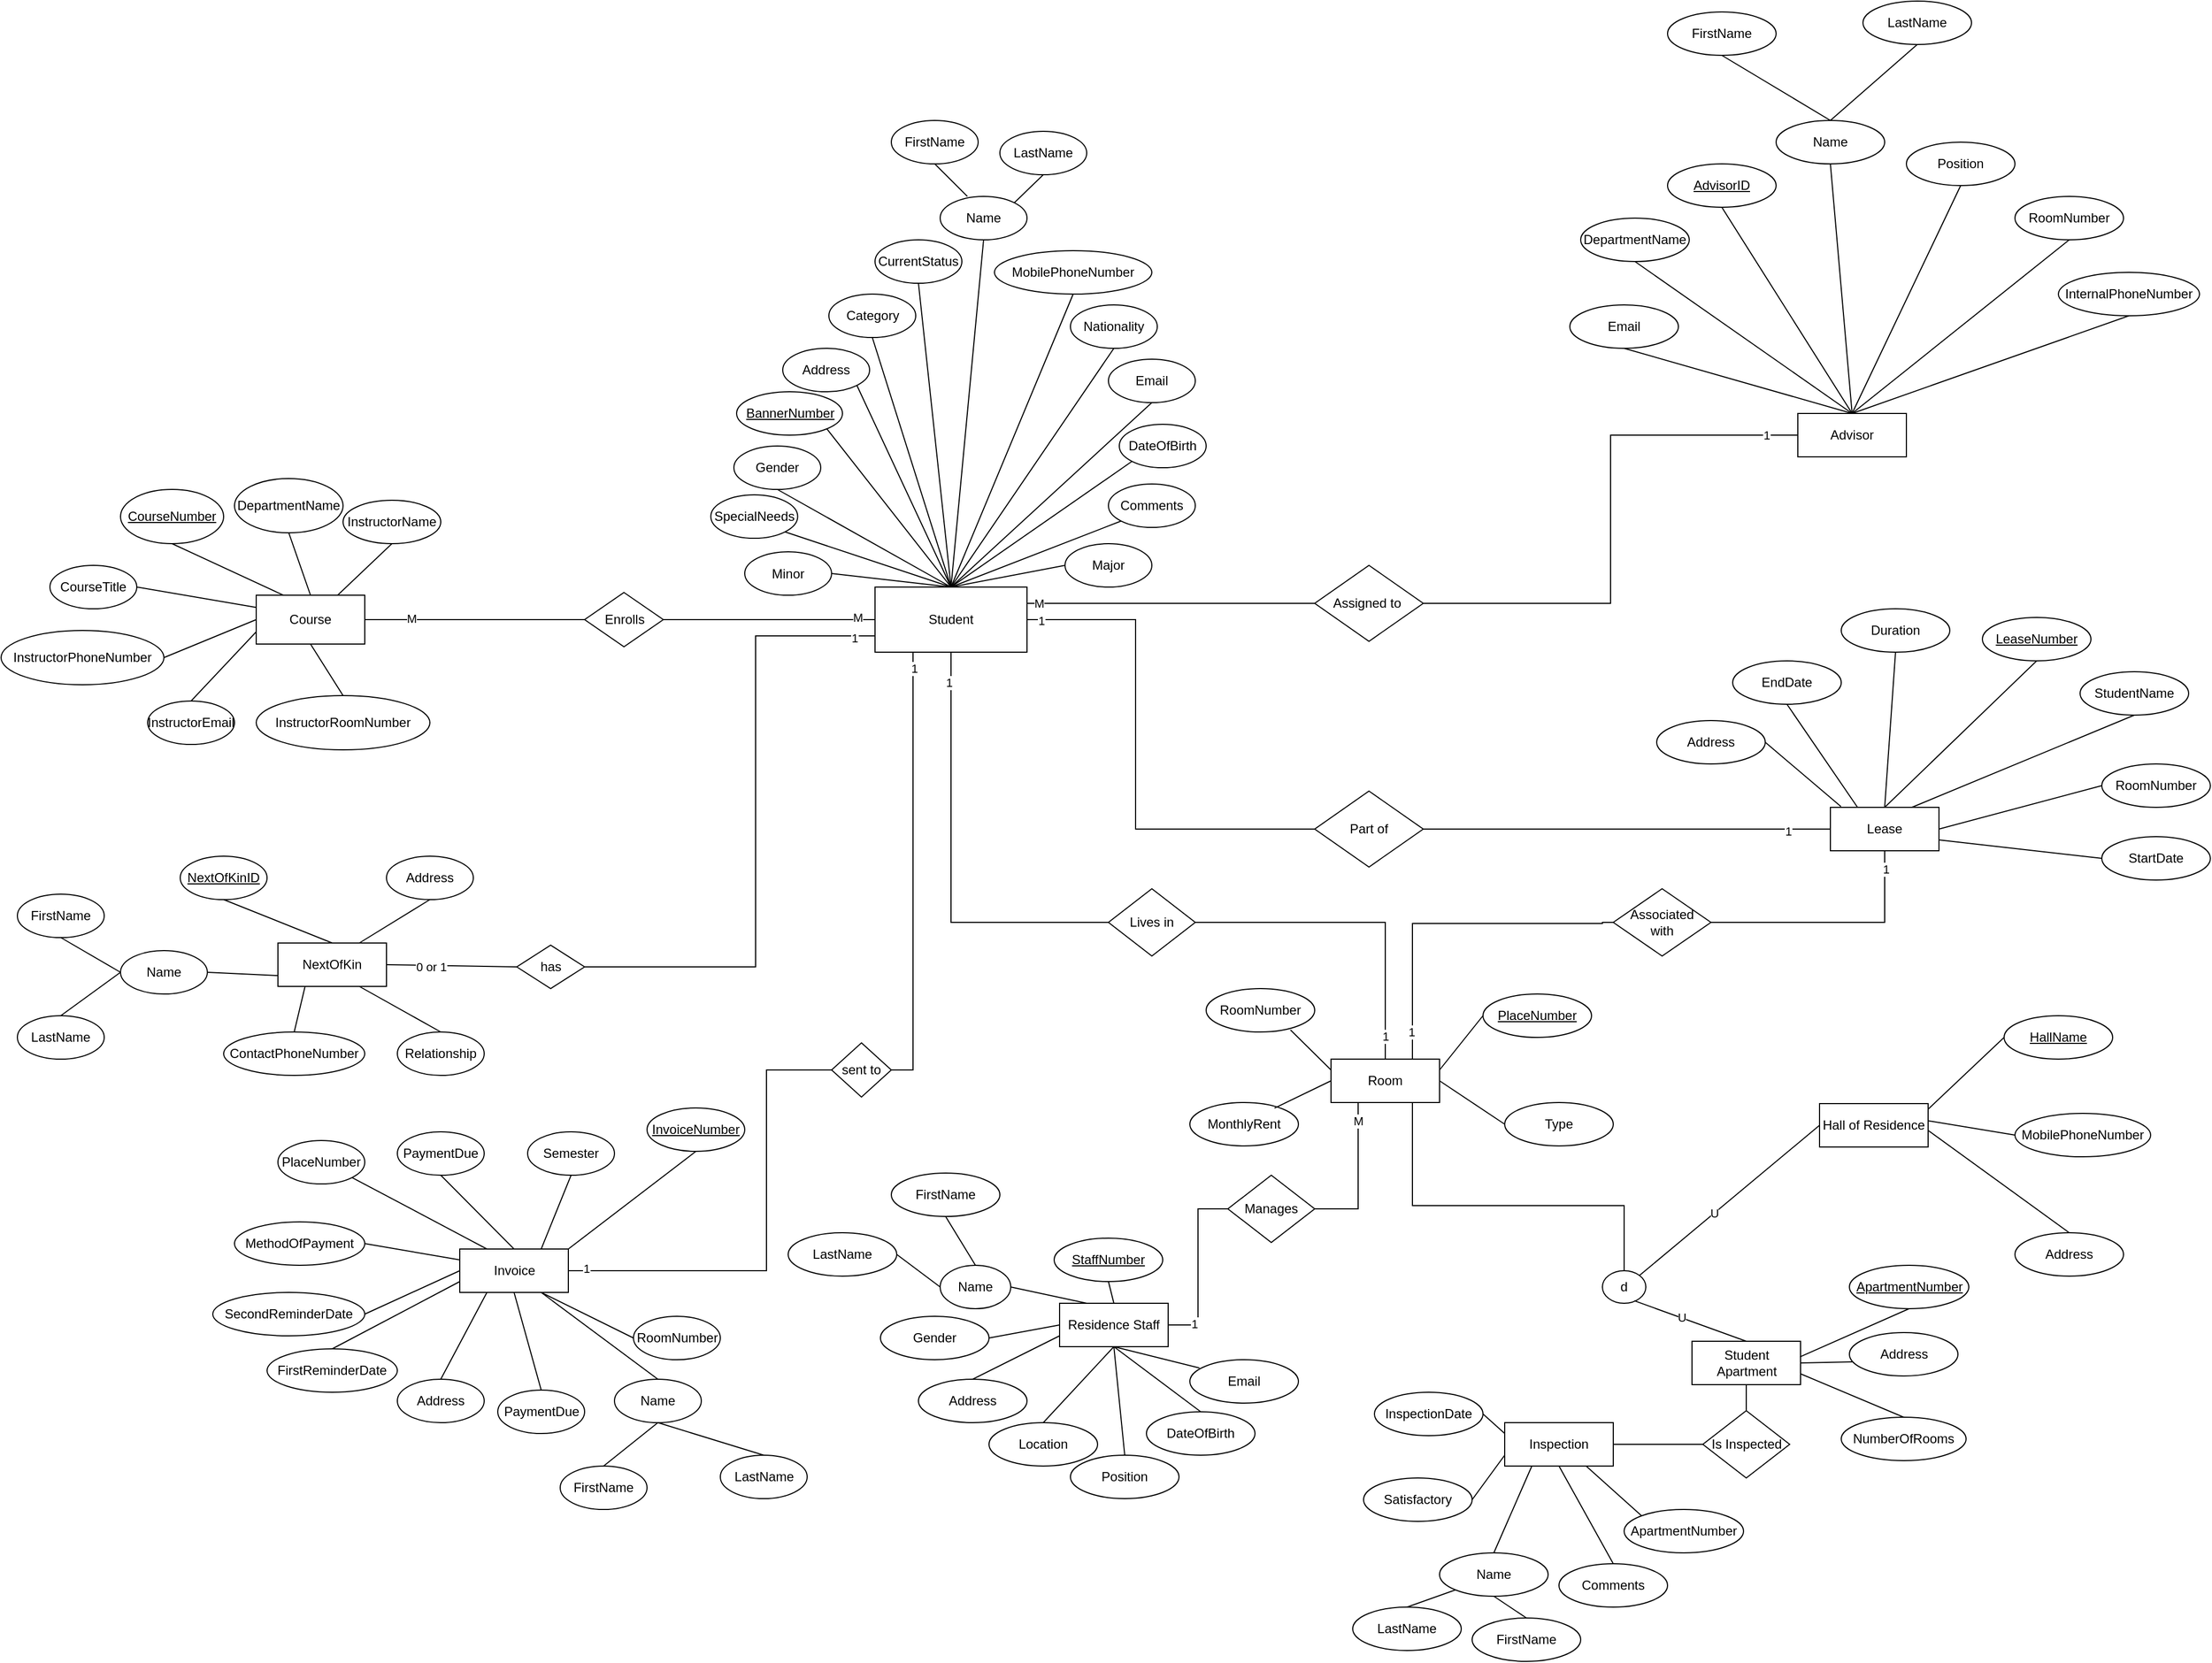 <mxfile version="24.7.5">
  <diagram id="R2lEEEUBdFMjLlhIrx00" name="Page-1">
    <mxGraphModel dx="2601" dy="1897" grid="1" gridSize="10" guides="1" tooltips="1" connect="1" arrows="1" fold="1" page="1" pageScale="1" pageWidth="850" pageHeight="1100" math="0" shadow="0" extFonts="Permanent Marker^https://fonts.googleapis.com/css?family=Permanent+Marker">
      <root>
        <mxCell id="0" />
        <mxCell id="1" parent="0" />
        <mxCell id="o08p62BVp6ES0wWiFjN2-1" value="Student" style="whiteSpace=wrap;html=1;align=center;" parent="1" vertex="1">
          <mxGeometry x="230" y="210" width="140" height="60" as="geometry" />
        </mxCell>
        <mxCell id="o08p62BVp6ES0wWiFjN2-2" value="Advisor" style="whiteSpace=wrap;html=1;align=center;" parent="1" vertex="1">
          <mxGeometry x="1080" y="50" width="100" height="40" as="geometry" />
        </mxCell>
        <mxCell id="o08p62BVp6ES0wWiFjN2-3" value="Assigned to&amp;nbsp;" style="shape=rhombus;perimeter=rhombusPerimeter;whiteSpace=wrap;html=1;align=center;" parent="1" vertex="1">
          <mxGeometry x="635" y="190" width="100" height="70" as="geometry" />
        </mxCell>
        <mxCell id="o08p62BVp6ES0wWiFjN2-6" value="" style="endArrow=none;html=1;rounded=0;exitX=1;exitY=0.5;exitDx=0;exitDy=0;entryX=0;entryY=0.5;entryDx=0;entryDy=0;edgeStyle=orthogonalEdgeStyle;" parent="1" source="o08p62BVp6ES0wWiFjN2-3" target="o08p62BVp6ES0wWiFjN2-2" edge="1">
          <mxGeometry relative="1" as="geometry">
            <mxPoint x="590" y="332" as="sourcePoint" />
            <mxPoint x="610" y="272" as="targetPoint" />
          </mxGeometry>
        </mxCell>
        <mxCell id="IP0mqPOCSbXhTDtQ9ogp-232" value="1" style="edgeLabel;html=1;align=center;verticalAlign=middle;resizable=0;points=[];" parent="o08p62BVp6ES0wWiFjN2-6" vertex="1" connectable="0">
          <mxGeometry x="0.883" relative="1" as="geometry">
            <mxPoint as="offset" />
          </mxGeometry>
        </mxCell>
        <mxCell id="o08p62BVp6ES0wWiFjN2-9" value="Lease" style="whiteSpace=wrap;html=1;align=center;" parent="1" vertex="1">
          <mxGeometry x="1110" y="413" width="100" height="40" as="geometry" />
        </mxCell>
        <mxCell id="o08p62BVp6ES0wWiFjN2-19" value="Course" style="whiteSpace=wrap;html=1;align=center;" parent="1" vertex="1">
          <mxGeometry x="-340" y="217.5" width="100" height="45" as="geometry" />
        </mxCell>
        <mxCell id="o08p62BVp6ES0wWiFjN2-35" value="NextOfKin" style="whiteSpace=wrap;html=1;align=center;" parent="1" vertex="1">
          <mxGeometry x="-320" y="538" width="100" height="40" as="geometry" />
        </mxCell>
        <mxCell id="o08p62BVp6ES0wWiFjN2-36" value="has" style="shape=rhombus;perimeter=rhombusPerimeter;whiteSpace=wrap;html=1;align=center;" parent="1" vertex="1">
          <mxGeometry x="-100" y="540" width="62.5" height="40" as="geometry" />
        </mxCell>
        <mxCell id="o08p62BVp6ES0wWiFjN2-37" value="" style="endArrow=none;html=1;rounded=0;exitX=1;exitY=0.5;exitDx=0;exitDy=0;edgeStyle=orthogonalEdgeStyle;entryX=0;entryY=0.75;entryDx=0;entryDy=0;" parent="1" source="o08p62BVp6ES0wWiFjN2-36" target="o08p62BVp6ES0wWiFjN2-1" edge="1">
          <mxGeometry relative="1" as="geometry">
            <mxPoint x="390" y="320" as="sourcePoint" />
            <mxPoint x="200" y="260" as="targetPoint" />
            <Array as="points">
              <mxPoint x="120" y="560" />
              <mxPoint x="120" y="255" />
            </Array>
          </mxGeometry>
        </mxCell>
        <mxCell id="IP0mqPOCSbXhTDtQ9ogp-228" value="1" style="edgeLabel;html=1;align=center;verticalAlign=middle;resizable=0;points=[];" parent="o08p62BVp6ES0wWiFjN2-37" vertex="1" connectable="0">
          <mxGeometry x="0.928" y="-2" relative="1" as="geometry">
            <mxPoint x="1" as="offset" />
          </mxGeometry>
        </mxCell>
        <mxCell id="o08p62BVp6ES0wWiFjN2-38" value="" style="endArrow=none;html=1;rounded=0;exitX=1;exitY=0.5;exitDx=0;exitDy=0;entryX=0;entryY=0.5;entryDx=0;entryDy=0;" parent="1" source="o08p62BVp6ES0wWiFjN2-35" target="o08p62BVp6ES0wWiFjN2-36" edge="1">
          <mxGeometry relative="1" as="geometry">
            <mxPoint x="390" y="320" as="sourcePoint" />
            <mxPoint x="550" y="320" as="targetPoint" />
          </mxGeometry>
        </mxCell>
        <mxCell id="IP0mqPOCSbXhTDtQ9ogp-227" value="0 or 1" style="edgeLabel;html=1;align=center;verticalAlign=middle;resizable=0;points=[];" parent="o08p62BVp6ES0wWiFjN2-38" vertex="1" connectable="0">
          <mxGeometry x="-0.344" y="-1" relative="1" as="geometry">
            <mxPoint x="1" as="offset" />
          </mxGeometry>
        </mxCell>
        <mxCell id="o08p62BVp6ES0wWiFjN2-42" value="Invoice" style="whiteSpace=wrap;html=1;align=center;" parent="1" vertex="1">
          <mxGeometry x="-152.5" y="820" width="100" height="40" as="geometry" />
        </mxCell>
        <mxCell id="o08p62BVp6ES0wWiFjN2-43" value="sent to" style="shape=rhombus;perimeter=rhombusPerimeter;whiteSpace=wrap;html=1;align=center;" parent="1" vertex="1">
          <mxGeometry x="190" y="630" width="55" height="50" as="geometry" />
        </mxCell>
        <mxCell id="o08p62BVp6ES0wWiFjN2-44" value="" style="endArrow=none;html=1;rounded=0;exitX=0.25;exitY=1;exitDx=0;exitDy=0;entryX=1;entryY=0.5;entryDx=0;entryDy=0;edgeStyle=orthogonalEdgeStyle;" parent="1" source="o08p62BVp6ES0wWiFjN2-1" target="o08p62BVp6ES0wWiFjN2-43" edge="1">
          <mxGeometry relative="1" as="geometry">
            <mxPoint x="480" y="260" as="sourcePoint" />
            <mxPoint x="640" y="260" as="targetPoint" />
          </mxGeometry>
        </mxCell>
        <mxCell id="IP0mqPOCSbXhTDtQ9ogp-230" value="1" style="edgeLabel;html=1;align=center;verticalAlign=middle;resizable=0;points=[];" parent="o08p62BVp6ES0wWiFjN2-44" vertex="1" connectable="0">
          <mxGeometry x="-0.926" y="1" relative="1" as="geometry">
            <mxPoint as="offset" />
          </mxGeometry>
        </mxCell>
        <mxCell id="o08p62BVp6ES0wWiFjN2-45" value="" style="endArrow=none;html=1;rounded=0;exitX=1;exitY=0.5;exitDx=0;exitDy=0;entryX=0;entryY=0.5;entryDx=0;entryDy=0;edgeStyle=orthogonalEdgeStyle;" parent="1" source="o08p62BVp6ES0wWiFjN2-42" target="o08p62BVp6ES0wWiFjN2-43" edge="1">
          <mxGeometry relative="1" as="geometry">
            <mxPoint x="480" y="260" as="sourcePoint" />
            <mxPoint x="240" y="400" as="targetPoint" />
            <Array as="points">
              <mxPoint x="130" y="840" />
              <mxPoint x="130" y="655" />
            </Array>
          </mxGeometry>
        </mxCell>
        <mxCell id="IP0mqPOCSbXhTDtQ9ogp-231" value="1" style="edgeLabel;html=1;align=center;verticalAlign=middle;resizable=0;points=[];" parent="o08p62BVp6ES0wWiFjN2-45" vertex="1" connectable="0">
          <mxGeometry x="-0.92" y="2" relative="1" as="geometry">
            <mxPoint x="-1" as="offset" />
          </mxGeometry>
        </mxCell>
        <mxCell id="o08p62BVp6ES0wWiFjN2-49" value="Residence Staff" style="whiteSpace=wrap;html=1;align=center;" parent="1" vertex="1">
          <mxGeometry x="400" y="870" width="100" height="40" as="geometry" />
        </mxCell>
        <mxCell id="o08p62BVp6ES0wWiFjN2-50" value="Student Apartment" style="whiteSpace=wrap;html=1;align=center;" parent="1" vertex="1">
          <mxGeometry x="982.5" y="905" width="100" height="40" as="geometry" />
        </mxCell>
        <mxCell id="o08p62BVp6ES0wWiFjN2-51" value="Hall of Residence" style="whiteSpace=wrap;html=1;align=center;" parent="1" vertex="1">
          <mxGeometry x="1100" y="686" width="100" height="40" as="geometry" />
        </mxCell>
        <mxCell id="o08p62BVp6ES0wWiFjN2-52" value="Inspection" style="whiteSpace=wrap;html=1;align=center;" parent="1" vertex="1">
          <mxGeometry x="810" y="980" width="100" height="40" as="geometry" />
        </mxCell>
        <mxCell id="o08p62BVp6ES0wWiFjN2-53" value="Room" style="whiteSpace=wrap;html=1;align=center;" parent="1" vertex="1">
          <mxGeometry x="650" y="645" width="100" height="40" as="geometry" />
        </mxCell>
        <mxCell id="o08p62BVp6ES0wWiFjN2-56" value="d" style="ellipse;whiteSpace=wrap;html=1;" parent="1" vertex="1">
          <mxGeometry x="900" y="840" width="40" height="30" as="geometry" />
        </mxCell>
        <mxCell id="o08p62BVp6ES0wWiFjN2-57" value="" style="endArrow=none;html=1;rounded=0;exitX=0.75;exitY=1;exitDx=0;exitDy=0;entryX=0.5;entryY=0;entryDx=0;entryDy=0;edgeStyle=orthogonalEdgeStyle;" parent="1" source="o08p62BVp6ES0wWiFjN2-53" target="o08p62BVp6ES0wWiFjN2-56" edge="1">
          <mxGeometry relative="1" as="geometry">
            <mxPoint x="460" y="532" as="sourcePoint" />
            <mxPoint x="620" y="532" as="targetPoint" />
            <Array as="points">
              <mxPoint x="725" y="780" />
              <mxPoint x="920" y="780" />
            </Array>
          </mxGeometry>
        </mxCell>
        <mxCell id="o08p62BVp6ES0wWiFjN2-58" value="" style="endArrow=none;html=1;rounded=0;exitX=0.5;exitY=0;exitDx=0;exitDy=0;entryX=0.736;entryY=0.923;entryDx=0;entryDy=0;entryPerimeter=0;" parent="1" source="o08p62BVp6ES0wWiFjN2-50" target="o08p62BVp6ES0wWiFjN2-56" edge="1">
          <mxGeometry relative="1" as="geometry">
            <mxPoint x="570" y="554" as="sourcePoint" />
            <mxPoint x="1015.755" y="887.529" as="targetPoint" />
          </mxGeometry>
        </mxCell>
        <mxCell id="o08p62BVp6ES0wWiFjN2-64" value="U" style="edgeLabel;html=1;align=center;verticalAlign=middle;resizable=0;points=[];" parent="o08p62BVp6ES0wWiFjN2-58" vertex="1" connectable="0">
          <mxGeometry x="0.168" relative="1" as="geometry">
            <mxPoint as="offset" />
          </mxGeometry>
        </mxCell>
        <mxCell id="o08p62BVp6ES0wWiFjN2-59" value="" style="endArrow=none;html=1;rounded=0;exitX=1;exitY=0;exitDx=0;exitDy=0;entryX=0;entryY=0.5;entryDx=0;entryDy=0;" parent="1" source="o08p62BVp6ES0wWiFjN2-56" target="o08p62BVp6ES0wWiFjN2-51" edge="1">
          <mxGeometry relative="1" as="geometry">
            <mxPoint x="460" y="532" as="sourcePoint" />
            <mxPoint x="620" y="532" as="targetPoint" />
          </mxGeometry>
        </mxCell>
        <mxCell id="o08p62BVp6ES0wWiFjN2-63" value="U" style="edgeLabel;html=1;align=center;verticalAlign=middle;resizable=0;points=[];" parent="o08p62BVp6ES0wWiFjN2-59" vertex="1" connectable="0">
          <mxGeometry x="-0.169" relative="1" as="geometry">
            <mxPoint as="offset" />
          </mxGeometry>
        </mxCell>
        <mxCell id="o08p62BVp6ES0wWiFjN2-66" value="" style="endArrow=none;html=1;rounded=0;entryX=0.25;entryY=1;entryDx=0;entryDy=0;exitX=1;exitY=0.5;exitDx=0;exitDy=0;edgeStyle=orthogonalEdgeStyle;" parent="1" source="IP0mqPOCSbXhTDtQ9ogp-166" target="o08p62BVp6ES0wWiFjN2-53" edge="1">
          <mxGeometry relative="1" as="geometry">
            <mxPoint x="460" y="532" as="sourcePoint" />
            <mxPoint x="620" y="532" as="targetPoint" />
          </mxGeometry>
        </mxCell>
        <mxCell id="IP0mqPOCSbXhTDtQ9ogp-243" value="M" style="edgeLabel;html=1;align=center;verticalAlign=middle;resizable=0;points=[];" parent="o08p62BVp6ES0wWiFjN2-66" vertex="1" connectable="0">
          <mxGeometry x="0.764" relative="1" as="geometry">
            <mxPoint as="offset" />
          </mxGeometry>
        </mxCell>
        <mxCell id="o08p62BVp6ES0wWiFjN2-78" value="" style="endArrow=none;html=1;rounded=0;exitX=0;exitY=0.5;exitDx=0;exitDy=0;entryX=0.75;entryY=0;entryDx=0;entryDy=0;edgeStyle=orthogonalEdgeStyle;" parent="1" source="IP0mqPOCSbXhTDtQ9ogp-152" target="o08p62BVp6ES0wWiFjN2-53" edge="1">
          <mxGeometry relative="1" as="geometry">
            <mxPoint x="490" y="310" as="sourcePoint" />
            <mxPoint x="650" y="310" as="targetPoint" />
            <Array as="points">
              <mxPoint x="900" y="520" />
              <mxPoint x="725" y="520" />
            </Array>
          </mxGeometry>
        </mxCell>
        <mxCell id="IP0mqPOCSbXhTDtQ9ogp-238" value="1" style="edgeLabel;html=1;align=center;verticalAlign=middle;resizable=0;points=[];" parent="o08p62BVp6ES0wWiFjN2-78" vertex="1" connectable="0">
          <mxGeometry x="0.839" y="-1" relative="1" as="geometry">
            <mxPoint as="offset" />
          </mxGeometry>
        </mxCell>
        <mxCell id="IP0mqPOCSbXhTDtQ9ogp-3" value="&lt;u&gt;BannerNumber&lt;/u&gt;" style="ellipse;whiteSpace=wrap;html=1;align=center;" parent="1" vertex="1">
          <mxGeometry x="102.5" y="30" width="97.5" height="40" as="geometry" />
        </mxCell>
        <mxCell id="IP0mqPOCSbXhTDtQ9ogp-4" value="FirstName" style="ellipse;whiteSpace=wrap;html=1;align=center;" parent="1" vertex="1">
          <mxGeometry x="245" y="-220" width="80" height="40" as="geometry" />
        </mxCell>
        <mxCell id="IP0mqPOCSbXhTDtQ9ogp-6" value="Name" style="ellipse;whiteSpace=wrap;html=1;align=center;" parent="1" vertex="1">
          <mxGeometry x="290" y="-150" width="80" height="40" as="geometry" />
        </mxCell>
        <mxCell id="IP0mqPOCSbXhTDtQ9ogp-7" value="LastName" style="ellipse;whiteSpace=wrap;html=1;align=center;" parent="1" vertex="1">
          <mxGeometry x="345" y="-210" width="80" height="40" as="geometry" />
        </mxCell>
        <mxCell id="IP0mqPOCSbXhTDtQ9ogp-8" value="Address" style="ellipse;whiteSpace=wrap;html=1;align=center;" parent="1" vertex="1">
          <mxGeometry x="145" y="-10" width="80" height="40" as="geometry" />
        </mxCell>
        <mxCell id="IP0mqPOCSbXhTDtQ9ogp-9" value="MobilePhoneNumber" style="ellipse;whiteSpace=wrap;html=1;align=center;" parent="1" vertex="1">
          <mxGeometry x="340" y="-100" width="145" height="40" as="geometry" />
        </mxCell>
        <mxCell id="IP0mqPOCSbXhTDtQ9ogp-10" value="Email" style="ellipse;whiteSpace=wrap;html=1;align=center;" parent="1" vertex="1">
          <mxGeometry x="445" width="80" height="40" as="geometry" />
        </mxCell>
        <mxCell id="IP0mqPOCSbXhTDtQ9ogp-11" value="Gender&lt;span style=&quot;color: rgba(0, 0, 0, 0); font-family: monospace; font-size: 0px; text-align: start; text-wrap: nowrap;&quot;&gt;%3CmxGraphModel%3E%3Croot%3E%3CmxCell%20id%3D%220%22%2F%3E%3CmxCell%20id%3D%221%22%20parent%3D%220%22%2F%3E%3CmxCell%20id%3D%222%22%20value%3D%22Name%22%20style%3D%22ellipse%3BwhiteSpace%3Dwrap%3Bhtml%3D1%3Balign%3Dcenter%3B%22%20vertex%3D%221%22%20parent%3D%221%22%3E%3CmxGeometry%20x%3D%22220%22%20y%3D%2220%22%20width%3D%2280%22%20height%3D%2240%22%20as%3D%22geometry%22%2F%3E%3C%2FmxCell%3E%3C%2Froot%3E%3C%2FmxGraphModel%3E&lt;/span&gt;" style="ellipse;whiteSpace=wrap;html=1;align=center;" parent="1" vertex="1">
          <mxGeometry x="100" y="80" width="80" height="40" as="geometry" />
        </mxCell>
        <mxCell id="IP0mqPOCSbXhTDtQ9ogp-12" value="DateOfBirth" style="ellipse;whiteSpace=wrap;html=1;align=center;" parent="1" vertex="1">
          <mxGeometry x="455" y="60" width="80" height="40" as="geometry" />
        </mxCell>
        <mxCell id="IP0mqPOCSbXhTDtQ9ogp-13" value="Category" style="ellipse;whiteSpace=wrap;html=1;align=center;" parent="1" vertex="1">
          <mxGeometry x="187.5" y="-60" width="80" height="40" as="geometry" />
        </mxCell>
        <mxCell id="IP0mqPOCSbXhTDtQ9ogp-14" value="" style="endArrow=none;html=1;rounded=0;entryX=0.5;entryY=1;entryDx=0;entryDy=0;exitX=0.313;exitY=0;exitDx=0;exitDy=0;exitPerimeter=0;" parent="1" source="IP0mqPOCSbXhTDtQ9ogp-6" target="IP0mqPOCSbXhTDtQ9ogp-4" edge="1">
          <mxGeometry relative="1" as="geometry">
            <mxPoint x="230" y="130" as="sourcePoint" />
            <mxPoint x="430" y="40" as="targetPoint" />
          </mxGeometry>
        </mxCell>
        <mxCell id="IP0mqPOCSbXhTDtQ9ogp-15" value="" style="endArrow=none;html=1;rounded=0;entryX=0.5;entryY=1;entryDx=0;entryDy=0;exitX=1;exitY=0;exitDx=0;exitDy=0;" parent="1" source="IP0mqPOCSbXhTDtQ9ogp-6" target="IP0mqPOCSbXhTDtQ9ogp-7" edge="1">
          <mxGeometry relative="1" as="geometry">
            <mxPoint x="280" y="30" as="sourcePoint" />
            <mxPoint x="480" y="-60" as="targetPoint" />
          </mxGeometry>
        </mxCell>
        <mxCell id="IP0mqPOCSbXhTDtQ9ogp-16" value="Nationality" style="ellipse;whiteSpace=wrap;html=1;align=center;" parent="1" vertex="1">
          <mxGeometry x="410" y="-50" width="80" height="40" as="geometry" />
        </mxCell>
        <mxCell id="IP0mqPOCSbXhTDtQ9ogp-17" value="SpecialNeeds" style="ellipse;whiteSpace=wrap;html=1;align=center;" parent="1" vertex="1">
          <mxGeometry x="78.75" y="125" width="80" height="40" as="geometry" />
        </mxCell>
        <mxCell id="IP0mqPOCSbXhTDtQ9ogp-18" value="Comments" style="ellipse;whiteSpace=wrap;html=1;align=center;" parent="1" vertex="1">
          <mxGeometry x="445" y="115" width="80" height="40" as="geometry" />
        </mxCell>
        <mxCell id="IP0mqPOCSbXhTDtQ9ogp-19" value="CurrentStatus" style="ellipse;whiteSpace=wrap;html=1;align=center;" parent="1" vertex="1">
          <mxGeometry x="230" y="-110" width="80" height="40" as="geometry" />
        </mxCell>
        <mxCell id="IP0mqPOCSbXhTDtQ9ogp-20" value="Major" style="ellipse;whiteSpace=wrap;html=1;align=center;" parent="1" vertex="1">
          <mxGeometry x="405" y="170" width="80" height="40" as="geometry" />
        </mxCell>
        <mxCell id="IP0mqPOCSbXhTDtQ9ogp-21" value="Minor" style="ellipse;whiteSpace=wrap;html=1;align=center;" parent="1" vertex="1">
          <mxGeometry x="110" y="177.5" width="80" height="40" as="geometry" />
        </mxCell>
        <mxCell id="IP0mqPOCSbXhTDtQ9ogp-23" value="" style="endArrow=none;html=1;rounded=0;entryX=0;entryY=0.5;entryDx=0;entryDy=0;exitX=0.5;exitY=0;exitDx=0;exitDy=0;" parent="1" source="o08p62BVp6ES0wWiFjN2-1" target="IP0mqPOCSbXhTDtQ9ogp-20" edge="1">
          <mxGeometry relative="1" as="geometry">
            <mxPoint x="313" y="-294" as="sourcePoint" />
            <mxPoint x="360" y="-320" as="targetPoint" />
          </mxGeometry>
        </mxCell>
        <mxCell id="IP0mqPOCSbXhTDtQ9ogp-24" value="" style="endArrow=none;html=1;rounded=0;entryX=0;entryY=1;entryDx=0;entryDy=0;exitX=0.5;exitY=0;exitDx=0;exitDy=0;" parent="1" source="o08p62BVp6ES0wWiFjN2-1" target="IP0mqPOCSbXhTDtQ9ogp-18" edge="1">
          <mxGeometry relative="1" as="geometry">
            <mxPoint x="360" y="220" as="sourcePoint" />
            <mxPoint x="545" y="90" as="targetPoint" />
          </mxGeometry>
        </mxCell>
        <mxCell id="IP0mqPOCSbXhTDtQ9ogp-25" value="" style="endArrow=none;html=1;rounded=0;entryX=0;entryY=1;entryDx=0;entryDy=0;exitX=0.5;exitY=0;exitDx=0;exitDy=0;" parent="1" source="o08p62BVp6ES0wWiFjN2-1" target="IP0mqPOCSbXhTDtQ9ogp-12" edge="1">
          <mxGeometry relative="1" as="geometry">
            <mxPoint x="370" y="230" as="sourcePoint" />
            <mxPoint x="555" y="100" as="targetPoint" />
          </mxGeometry>
        </mxCell>
        <mxCell id="IP0mqPOCSbXhTDtQ9ogp-26" value="" style="endArrow=none;html=1;rounded=0;entryX=0.5;entryY=1;entryDx=0;entryDy=0;exitX=0.5;exitY=0;exitDx=0;exitDy=0;" parent="1" source="o08p62BVp6ES0wWiFjN2-1" target="IP0mqPOCSbXhTDtQ9ogp-10" edge="1">
          <mxGeometry relative="1" as="geometry">
            <mxPoint x="380" y="240" as="sourcePoint" />
            <mxPoint x="565" y="110" as="targetPoint" />
          </mxGeometry>
        </mxCell>
        <mxCell id="IP0mqPOCSbXhTDtQ9ogp-27" value="" style="endArrow=none;html=1;rounded=0;entryX=0.5;entryY=1;entryDx=0;entryDy=0;exitX=0.5;exitY=0;exitDx=0;exitDy=0;" parent="1" source="o08p62BVp6ES0wWiFjN2-1" target="IP0mqPOCSbXhTDtQ9ogp-16" edge="1">
          <mxGeometry relative="1" as="geometry">
            <mxPoint x="390" y="250" as="sourcePoint" />
            <mxPoint x="575" y="120" as="targetPoint" />
          </mxGeometry>
        </mxCell>
        <mxCell id="IP0mqPOCSbXhTDtQ9ogp-28" value="" style="endArrow=none;html=1;rounded=0;entryX=0.5;entryY=1;entryDx=0;entryDy=0;exitX=0.5;exitY=0;exitDx=0;exitDy=0;" parent="1" source="o08p62BVp6ES0wWiFjN2-1" target="IP0mqPOCSbXhTDtQ9ogp-9" edge="1">
          <mxGeometry relative="1" as="geometry">
            <mxPoint x="400" y="260" as="sourcePoint" />
            <mxPoint x="585" y="130" as="targetPoint" />
          </mxGeometry>
        </mxCell>
        <mxCell id="IP0mqPOCSbXhTDtQ9ogp-29" value="" style="endArrow=none;html=1;rounded=0;entryX=0.5;entryY=1;entryDx=0;entryDy=0;exitX=0.5;exitY=0;exitDx=0;exitDy=0;" parent="1" source="o08p62BVp6ES0wWiFjN2-1" target="IP0mqPOCSbXhTDtQ9ogp-6" edge="1">
          <mxGeometry relative="1" as="geometry">
            <mxPoint x="410" y="270" as="sourcePoint" />
            <mxPoint x="595" y="140" as="targetPoint" />
          </mxGeometry>
        </mxCell>
        <mxCell id="IP0mqPOCSbXhTDtQ9ogp-30" value="" style="endArrow=none;html=1;rounded=0;entryX=0.5;entryY=1;entryDx=0;entryDy=0;exitX=0.5;exitY=0;exitDx=0;exitDy=0;" parent="1" source="o08p62BVp6ES0wWiFjN2-1" target="IP0mqPOCSbXhTDtQ9ogp-19" edge="1">
          <mxGeometry relative="1" as="geometry">
            <mxPoint x="420" y="280" as="sourcePoint" />
            <mxPoint x="605" y="150" as="targetPoint" />
          </mxGeometry>
        </mxCell>
        <mxCell id="IP0mqPOCSbXhTDtQ9ogp-32" value="" style="endArrow=none;html=1;rounded=0;entryX=0.5;entryY=1;entryDx=0;entryDy=0;exitX=0.5;exitY=0;exitDx=0;exitDy=0;" parent="1" source="o08p62BVp6ES0wWiFjN2-1" target="IP0mqPOCSbXhTDtQ9ogp-13" edge="1">
          <mxGeometry relative="1" as="geometry">
            <mxPoint x="430" y="290" as="sourcePoint" />
            <mxPoint x="615" y="160" as="targetPoint" />
          </mxGeometry>
        </mxCell>
        <mxCell id="IP0mqPOCSbXhTDtQ9ogp-33" value="" style="endArrow=none;html=1;rounded=0;entryX=0.5;entryY=0;entryDx=0;entryDy=0;exitX=1;exitY=1;exitDx=0;exitDy=0;" parent="1" source="IP0mqPOCSbXhTDtQ9ogp-8" target="o08p62BVp6ES0wWiFjN2-1" edge="1">
          <mxGeometry relative="1" as="geometry">
            <mxPoint x="440" y="300" as="sourcePoint" />
            <mxPoint x="625" y="170" as="targetPoint" />
          </mxGeometry>
        </mxCell>
        <mxCell id="IP0mqPOCSbXhTDtQ9ogp-34" value="" style="endArrow=none;html=1;rounded=0;entryX=0.5;entryY=0;entryDx=0;entryDy=0;exitX=1;exitY=1;exitDx=0;exitDy=0;" parent="1" source="IP0mqPOCSbXhTDtQ9ogp-3" target="o08p62BVp6ES0wWiFjN2-1" edge="1">
          <mxGeometry relative="1" as="geometry">
            <mxPoint x="450" y="310" as="sourcePoint" />
            <mxPoint x="635" y="180" as="targetPoint" />
          </mxGeometry>
        </mxCell>
        <mxCell id="IP0mqPOCSbXhTDtQ9ogp-35" value="" style="endArrow=none;html=1;rounded=0;entryX=0.5;entryY=1;entryDx=0;entryDy=0;exitX=0.5;exitY=0;exitDx=0;exitDy=0;" parent="1" source="o08p62BVp6ES0wWiFjN2-1" target="IP0mqPOCSbXhTDtQ9ogp-11" edge="1">
          <mxGeometry relative="1" as="geometry">
            <mxPoint x="460" y="320" as="sourcePoint" />
            <mxPoint x="645" y="190" as="targetPoint" />
          </mxGeometry>
        </mxCell>
        <mxCell id="IP0mqPOCSbXhTDtQ9ogp-38" value="" style="endArrow=none;html=1;rounded=0;entryX=0.5;entryY=0;entryDx=0;entryDy=0;exitX=1;exitY=1;exitDx=0;exitDy=0;" parent="1" source="IP0mqPOCSbXhTDtQ9ogp-17" target="o08p62BVp6ES0wWiFjN2-1" edge="1">
          <mxGeometry relative="1" as="geometry">
            <mxPoint x="470" y="330" as="sourcePoint" />
            <mxPoint x="655" y="200" as="targetPoint" />
          </mxGeometry>
        </mxCell>
        <mxCell id="IP0mqPOCSbXhTDtQ9ogp-39" value="" style="endArrow=none;html=1;rounded=0;entryX=1;entryY=0.5;entryDx=0;entryDy=0;exitX=0.5;exitY=0;exitDx=0;exitDy=0;" parent="1" source="o08p62BVp6ES0wWiFjN2-1" target="IP0mqPOCSbXhTDtQ9ogp-21" edge="1">
          <mxGeometry relative="1" as="geometry">
            <mxPoint x="480" y="340" as="sourcePoint" />
            <mxPoint x="665" y="210" as="targetPoint" />
          </mxGeometry>
        </mxCell>
        <mxCell id="IP0mqPOCSbXhTDtQ9ogp-43" value="" style="endArrow=none;html=1;rounded=0;entryX=0;entryY=0.5;entryDx=0;entryDy=0;exitX=1;exitY=0.25;exitDx=0;exitDy=0;" parent="1" source="o08p62BVp6ES0wWiFjN2-1" target="o08p62BVp6ES0wWiFjN2-3" edge="1">
          <mxGeometry relative="1" as="geometry">
            <mxPoint x="500" y="360" as="sourcePoint" />
            <mxPoint x="685" y="230" as="targetPoint" />
          </mxGeometry>
        </mxCell>
        <mxCell id="IP0mqPOCSbXhTDtQ9ogp-235" value="M" style="edgeLabel;html=1;align=center;verticalAlign=middle;resizable=0;points=[];" parent="IP0mqPOCSbXhTDtQ9ogp-43" vertex="1" connectable="0">
          <mxGeometry x="-0.92" relative="1" as="geometry">
            <mxPoint as="offset" />
          </mxGeometry>
        </mxCell>
        <mxCell id="IP0mqPOCSbXhTDtQ9ogp-44" value="&lt;u&gt;AdvisorID&lt;/u&gt;" style="ellipse;whiteSpace=wrap;html=1;align=center;" parent="1" vertex="1">
          <mxGeometry x="960" y="-180" width="100" height="40" as="geometry" />
        </mxCell>
        <mxCell id="IP0mqPOCSbXhTDtQ9ogp-45" value="Name" style="ellipse;whiteSpace=wrap;html=1;align=center;" parent="1" vertex="1">
          <mxGeometry x="1060" y="-220" width="100" height="40" as="geometry" />
        </mxCell>
        <mxCell id="IP0mqPOCSbXhTDtQ9ogp-47" value="Position" style="ellipse;whiteSpace=wrap;html=1;align=center;" parent="1" vertex="1">
          <mxGeometry x="1180" y="-200" width="100" height="40" as="geometry" />
        </mxCell>
        <mxCell id="IP0mqPOCSbXhTDtQ9ogp-48" value="DepartmentName" style="ellipse;whiteSpace=wrap;html=1;align=center;" parent="1" vertex="1">
          <mxGeometry x="880" y="-130" width="100" height="40" as="geometry" />
        </mxCell>
        <mxCell id="IP0mqPOCSbXhTDtQ9ogp-49" value="InternalPhoneNumber" style="ellipse;whiteSpace=wrap;html=1;align=center;" parent="1" vertex="1">
          <mxGeometry x="1320" y="-80" width="130" height="40" as="geometry" />
        </mxCell>
        <mxCell id="IP0mqPOCSbXhTDtQ9ogp-50" value="Email" style="ellipse;whiteSpace=wrap;html=1;align=center;" parent="1" vertex="1">
          <mxGeometry x="870" y="-50" width="100" height="40" as="geometry" />
        </mxCell>
        <mxCell id="IP0mqPOCSbXhTDtQ9ogp-51" value="RoomNumber" style="ellipse;whiteSpace=wrap;html=1;align=center;" parent="1" vertex="1">
          <mxGeometry x="1280" y="-150" width="100" height="40" as="geometry" />
        </mxCell>
        <mxCell id="IP0mqPOCSbXhTDtQ9ogp-53" value="" style="endArrow=none;html=1;rounded=0;exitX=0.5;exitY=0;exitDx=0;exitDy=0;entryX=0.5;entryY=1;entryDx=0;entryDy=0;" parent="1" source="o08p62BVp6ES0wWiFjN2-2" target="IP0mqPOCSbXhTDtQ9ogp-50" edge="1">
          <mxGeometry relative="1" as="geometry">
            <mxPoint x="860" y="185" as="sourcePoint" />
            <mxPoint x="1090" y="80" as="targetPoint" />
          </mxGeometry>
        </mxCell>
        <mxCell id="IP0mqPOCSbXhTDtQ9ogp-54" value="" style="endArrow=none;html=1;rounded=0;exitX=0.5;exitY=0;exitDx=0;exitDy=0;entryX=0.5;entryY=1;entryDx=0;entryDy=0;" parent="1" source="o08p62BVp6ES0wWiFjN2-2" target="IP0mqPOCSbXhTDtQ9ogp-49" edge="1">
          <mxGeometry relative="1" as="geometry">
            <mxPoint x="870" y="195" as="sourcePoint" />
            <mxPoint x="1100" y="90" as="targetPoint" />
          </mxGeometry>
        </mxCell>
        <mxCell id="IP0mqPOCSbXhTDtQ9ogp-55" value="" style="endArrow=none;html=1;rounded=0;exitX=0.5;exitY=0;exitDx=0;exitDy=0;entryX=0.5;entryY=1;entryDx=0;entryDy=0;" parent="1" source="o08p62BVp6ES0wWiFjN2-2" target="IP0mqPOCSbXhTDtQ9ogp-44" edge="1">
          <mxGeometry relative="1" as="geometry">
            <mxPoint x="880" y="205" as="sourcePoint" />
            <mxPoint x="1110" y="100" as="targetPoint" />
          </mxGeometry>
        </mxCell>
        <mxCell id="IP0mqPOCSbXhTDtQ9ogp-56" value="" style="endArrow=none;html=1;rounded=0;exitX=0.5;exitY=0;exitDx=0;exitDy=0;entryX=0.5;entryY=1;entryDx=0;entryDy=0;" parent="1" source="o08p62BVp6ES0wWiFjN2-2" target="IP0mqPOCSbXhTDtQ9ogp-45" edge="1">
          <mxGeometry relative="1" as="geometry">
            <mxPoint x="890" y="215" as="sourcePoint" />
            <mxPoint x="1120" y="110" as="targetPoint" />
          </mxGeometry>
        </mxCell>
        <mxCell id="IP0mqPOCSbXhTDtQ9ogp-57" value="" style="endArrow=none;html=1;rounded=0;exitX=0.5;exitY=0;exitDx=0;exitDy=0;entryX=0.5;entryY=1;entryDx=0;entryDy=0;" parent="1" source="o08p62BVp6ES0wWiFjN2-2" target="IP0mqPOCSbXhTDtQ9ogp-48" edge="1">
          <mxGeometry relative="1" as="geometry">
            <mxPoint x="900" y="225" as="sourcePoint" />
            <mxPoint x="1130" y="120" as="targetPoint" />
          </mxGeometry>
        </mxCell>
        <mxCell id="IP0mqPOCSbXhTDtQ9ogp-58" value="" style="endArrow=none;html=1;rounded=0;exitX=0.5;exitY=0;exitDx=0;exitDy=0;entryX=0.5;entryY=1;entryDx=0;entryDy=0;" parent="1" source="o08p62BVp6ES0wWiFjN2-2" target="IP0mqPOCSbXhTDtQ9ogp-47" edge="1">
          <mxGeometry relative="1" as="geometry">
            <mxPoint x="910" y="235" as="sourcePoint" />
            <mxPoint x="1140" y="130" as="targetPoint" />
          </mxGeometry>
        </mxCell>
        <mxCell id="IP0mqPOCSbXhTDtQ9ogp-59" value="" style="endArrow=none;html=1;rounded=0;exitX=0.5;exitY=0;exitDx=0;exitDy=0;entryX=0.5;entryY=1;entryDx=0;entryDy=0;" parent="1" source="o08p62BVp6ES0wWiFjN2-2" target="IP0mqPOCSbXhTDtQ9ogp-51" edge="1">
          <mxGeometry relative="1" as="geometry">
            <mxPoint x="920" y="245" as="sourcePoint" />
            <mxPoint x="1150" y="140" as="targetPoint" />
          </mxGeometry>
        </mxCell>
        <mxCell id="IP0mqPOCSbXhTDtQ9ogp-61" value="FirstName" style="ellipse;whiteSpace=wrap;html=1;align=center;" parent="1" vertex="1">
          <mxGeometry x="960" y="-320" width="100" height="40" as="geometry" />
        </mxCell>
        <mxCell id="IP0mqPOCSbXhTDtQ9ogp-62" value="LastName" style="ellipse;whiteSpace=wrap;html=1;align=center;" parent="1" vertex="1">
          <mxGeometry x="1140" y="-330" width="100" height="40" as="geometry" />
        </mxCell>
        <mxCell id="IP0mqPOCSbXhTDtQ9ogp-63" value="" style="endArrow=none;html=1;rounded=0;exitX=0.5;exitY=0;exitDx=0;exitDy=0;entryX=0.5;entryY=1;entryDx=0;entryDy=0;" parent="1" source="IP0mqPOCSbXhTDtQ9ogp-45" target="IP0mqPOCSbXhTDtQ9ogp-61" edge="1">
          <mxGeometry relative="1" as="geometry">
            <mxPoint x="1140" y="60" as="sourcePoint" />
            <mxPoint x="1120" y="-170" as="targetPoint" />
          </mxGeometry>
        </mxCell>
        <mxCell id="IP0mqPOCSbXhTDtQ9ogp-64" value="" style="endArrow=none;html=1;rounded=0;exitX=0.5;exitY=0;exitDx=0;exitDy=0;entryX=0.5;entryY=1;entryDx=0;entryDy=0;" parent="1" source="IP0mqPOCSbXhTDtQ9ogp-45" target="IP0mqPOCSbXhTDtQ9ogp-62" edge="1">
          <mxGeometry relative="1" as="geometry">
            <mxPoint x="1150" y="70" as="sourcePoint" />
            <mxPoint x="1130" y="-160" as="targetPoint" />
          </mxGeometry>
        </mxCell>
        <mxCell id="IP0mqPOCSbXhTDtQ9ogp-66" value="Enrolls" style="shape=rhombus;perimeter=rhombusPerimeter;whiteSpace=wrap;html=1;align=center;" parent="1" vertex="1">
          <mxGeometry x="-37.5" y="215" width="72.5" height="50" as="geometry" />
        </mxCell>
        <mxCell id="IP0mqPOCSbXhTDtQ9ogp-69" value="" style="endArrow=none;html=1;rounded=0;exitX=1;exitY=0.5;exitDx=0;exitDy=0;entryX=0;entryY=0.5;entryDx=0;entryDy=0;" parent="1" source="IP0mqPOCSbXhTDtQ9ogp-66" target="o08p62BVp6ES0wWiFjN2-1" edge="1">
          <mxGeometry relative="1" as="geometry">
            <mxPoint x="-430" y="428" as="sourcePoint" />
            <mxPoint x="-190" y="420" as="targetPoint" />
          </mxGeometry>
        </mxCell>
        <mxCell id="IP0mqPOCSbXhTDtQ9ogp-226" value="M" style="edgeLabel;html=1;align=center;verticalAlign=middle;resizable=0;points=[];" parent="IP0mqPOCSbXhTDtQ9ogp-69" vertex="1" connectable="0">
          <mxGeometry x="0.818" y="2" relative="1" as="geometry">
            <mxPoint x="1" as="offset" />
          </mxGeometry>
        </mxCell>
        <mxCell id="IP0mqPOCSbXhTDtQ9ogp-70" value="" style="endArrow=none;html=1;rounded=0;exitX=1;exitY=0.5;exitDx=0;exitDy=0;entryX=0;entryY=0.5;entryDx=0;entryDy=0;" parent="1" source="o08p62BVp6ES0wWiFjN2-19" target="IP0mqPOCSbXhTDtQ9ogp-66" edge="1">
          <mxGeometry relative="1" as="geometry">
            <mxPoint x="-420" y="438" as="sourcePoint" />
            <mxPoint x="-180" y="430" as="targetPoint" />
          </mxGeometry>
        </mxCell>
        <mxCell id="IP0mqPOCSbXhTDtQ9ogp-225" value="M" style="edgeLabel;html=1;align=center;verticalAlign=middle;resizable=0;points=[];" parent="IP0mqPOCSbXhTDtQ9ogp-70" vertex="1" connectable="0">
          <mxGeometry x="-0.586" y="1" relative="1" as="geometry">
            <mxPoint x="1" as="offset" />
          </mxGeometry>
        </mxCell>
        <mxCell id="IP0mqPOCSbXhTDtQ9ogp-71" value="&lt;u&gt;CourseNumber&lt;/u&gt;" style="ellipse;whiteSpace=wrap;html=1;align=center;" parent="1" vertex="1">
          <mxGeometry x="-465" y="120" width="95" height="50" as="geometry" />
        </mxCell>
        <mxCell id="IP0mqPOCSbXhTDtQ9ogp-72" value="CourseTitle" style="ellipse;whiteSpace=wrap;html=1;align=center;" parent="1" vertex="1">
          <mxGeometry x="-530" y="190" width="80" height="40" as="geometry" />
        </mxCell>
        <mxCell id="IP0mqPOCSbXhTDtQ9ogp-73" value="InstructorName" style="ellipse;whiteSpace=wrap;html=1;align=center;" parent="1" vertex="1">
          <mxGeometry x="-260" y="130" width="90" height="40" as="geometry" />
        </mxCell>
        <mxCell id="IP0mqPOCSbXhTDtQ9ogp-75" value="InstructorPhoneNumber" style="ellipse;whiteSpace=wrap;html=1;align=center;" parent="1" vertex="1">
          <mxGeometry x="-575" y="250" width="150" height="50" as="geometry" />
        </mxCell>
        <mxCell id="IP0mqPOCSbXhTDtQ9ogp-76" value="InstructorEmail" style="ellipse;whiteSpace=wrap;html=1;align=center;" parent="1" vertex="1">
          <mxGeometry x="-440" y="315" width="80" height="40" as="geometry" />
        </mxCell>
        <mxCell id="IP0mqPOCSbXhTDtQ9ogp-77" value="InstructorRoomNumber" style="ellipse;whiteSpace=wrap;html=1;align=center;" parent="1" vertex="1">
          <mxGeometry x="-340" y="310" width="160" height="50" as="geometry" />
        </mxCell>
        <mxCell id="IP0mqPOCSbXhTDtQ9ogp-78" value="DepartmentName" style="ellipse;whiteSpace=wrap;html=1;align=center;" parent="1" vertex="1">
          <mxGeometry x="-360" y="110" width="100" height="50" as="geometry" />
        </mxCell>
        <mxCell id="IP0mqPOCSbXhTDtQ9ogp-79" value="" style="endArrow=none;html=1;rounded=0;exitX=0.5;exitY=1;exitDx=0;exitDy=0;entryX=0.75;entryY=0;entryDx=0;entryDy=0;" parent="1" source="IP0mqPOCSbXhTDtQ9ogp-73" target="o08p62BVp6ES0wWiFjN2-19" edge="1">
          <mxGeometry relative="1" as="geometry">
            <mxPoint x="-230" y="245" as="sourcePoint" />
            <mxPoint x="-142" y="245" as="targetPoint" />
          </mxGeometry>
        </mxCell>
        <mxCell id="IP0mqPOCSbXhTDtQ9ogp-80" value="" style="endArrow=none;html=1;rounded=0;exitX=0.5;exitY=1;exitDx=0;exitDy=0;entryX=0.5;entryY=0;entryDx=0;entryDy=0;" parent="1" source="IP0mqPOCSbXhTDtQ9ogp-78" target="o08p62BVp6ES0wWiFjN2-19" edge="1">
          <mxGeometry relative="1" as="geometry">
            <mxPoint x="-220" y="255" as="sourcePoint" />
            <mxPoint x="-132" y="255" as="targetPoint" />
          </mxGeometry>
        </mxCell>
        <mxCell id="IP0mqPOCSbXhTDtQ9ogp-81" value="" style="endArrow=none;html=1;rounded=0;exitX=0.5;exitY=1;exitDx=0;exitDy=0;entryX=0.25;entryY=0;entryDx=0;entryDy=0;" parent="1" source="IP0mqPOCSbXhTDtQ9ogp-71" target="o08p62BVp6ES0wWiFjN2-19" edge="1">
          <mxGeometry relative="1" as="geometry">
            <mxPoint x="-210" y="265" as="sourcePoint" />
            <mxPoint x="-122" y="265" as="targetPoint" />
          </mxGeometry>
        </mxCell>
        <mxCell id="IP0mqPOCSbXhTDtQ9ogp-82" value="" style="endArrow=none;html=1;rounded=0;exitX=1;exitY=0.5;exitDx=0;exitDy=0;entryX=0;entryY=0.25;entryDx=0;entryDy=0;" parent="1" source="IP0mqPOCSbXhTDtQ9ogp-72" target="o08p62BVp6ES0wWiFjN2-19" edge="1">
          <mxGeometry relative="1" as="geometry">
            <mxPoint x="-200" y="275" as="sourcePoint" />
            <mxPoint x="-112" y="275" as="targetPoint" />
          </mxGeometry>
        </mxCell>
        <mxCell id="IP0mqPOCSbXhTDtQ9ogp-83" value="" style="endArrow=none;html=1;rounded=0;exitX=1;exitY=0.5;exitDx=0;exitDy=0;entryX=0;entryY=0.5;entryDx=0;entryDy=0;" parent="1" source="IP0mqPOCSbXhTDtQ9ogp-75" target="o08p62BVp6ES0wWiFjN2-19" edge="1">
          <mxGeometry relative="1" as="geometry">
            <mxPoint x="-190" y="285" as="sourcePoint" />
            <mxPoint x="-102" y="285" as="targetPoint" />
          </mxGeometry>
        </mxCell>
        <mxCell id="IP0mqPOCSbXhTDtQ9ogp-84" value="" style="endArrow=none;html=1;rounded=0;exitX=0;exitY=0.75;exitDx=0;exitDy=0;entryX=0.5;entryY=0;entryDx=0;entryDy=0;" parent="1" source="o08p62BVp6ES0wWiFjN2-19" target="IP0mqPOCSbXhTDtQ9ogp-76" edge="1">
          <mxGeometry relative="1" as="geometry">
            <mxPoint x="-180" y="295" as="sourcePoint" />
            <mxPoint x="-92" y="295" as="targetPoint" />
          </mxGeometry>
        </mxCell>
        <mxCell id="IP0mqPOCSbXhTDtQ9ogp-85" value="" style="endArrow=none;html=1;rounded=0;exitX=0.5;exitY=1;exitDx=0;exitDy=0;entryX=0.5;entryY=0;entryDx=0;entryDy=0;" parent="1" source="o08p62BVp6ES0wWiFjN2-19" target="IP0mqPOCSbXhTDtQ9ogp-77" edge="1">
          <mxGeometry relative="1" as="geometry">
            <mxPoint x="-170" y="305" as="sourcePoint" />
            <mxPoint x="-82" y="305" as="targetPoint" />
          </mxGeometry>
        </mxCell>
        <mxCell id="IP0mqPOCSbXhTDtQ9ogp-87" value="&lt;u&gt;NextOfKinID&lt;/u&gt;" style="ellipse;whiteSpace=wrap;html=1;align=center;" parent="1" vertex="1">
          <mxGeometry x="-410" y="458" width="80" height="40" as="geometry" />
        </mxCell>
        <mxCell id="IP0mqPOCSbXhTDtQ9ogp-89" value="LastName" style="ellipse;whiteSpace=wrap;html=1;align=center;" parent="1" vertex="1">
          <mxGeometry x="-560" y="605" width="80" height="40" as="geometry" />
        </mxCell>
        <mxCell id="IP0mqPOCSbXhTDtQ9ogp-90" value="Relationship" style="ellipse;whiteSpace=wrap;html=1;align=center;" parent="1" vertex="1">
          <mxGeometry x="-210" y="620" width="80" height="40" as="geometry" />
        </mxCell>
        <mxCell id="IP0mqPOCSbXhTDtQ9ogp-91" value="Address" style="ellipse;whiteSpace=wrap;html=1;align=center;" parent="1" vertex="1">
          <mxGeometry x="-220" y="458" width="80" height="40" as="geometry" />
        </mxCell>
        <mxCell id="IP0mqPOCSbXhTDtQ9ogp-92" value="ContactPhoneNumber" style="ellipse;whiteSpace=wrap;html=1;align=center;" parent="1" vertex="1">
          <mxGeometry x="-370" y="620" width="130" height="40" as="geometry" />
        </mxCell>
        <mxCell id="IP0mqPOCSbXhTDtQ9ogp-93" value="FirstName" style="ellipse;whiteSpace=wrap;html=1;align=center;" parent="1" vertex="1">
          <mxGeometry x="-560" y="493" width="80" height="40" as="geometry" />
        </mxCell>
        <mxCell id="IP0mqPOCSbXhTDtQ9ogp-94" value="Name" style="ellipse;whiteSpace=wrap;html=1;align=center;" parent="1" vertex="1">
          <mxGeometry x="-465" y="545" width="80" height="40" as="geometry" />
        </mxCell>
        <mxCell id="IP0mqPOCSbXhTDtQ9ogp-95" value="" style="endArrow=none;html=1;rounded=0;exitX=0.5;exitY=1;exitDx=0;exitDy=0;entryX=0.75;entryY=0;entryDx=0;entryDy=0;" parent="1" source="IP0mqPOCSbXhTDtQ9ogp-91" target="o08p62BVp6ES0wWiFjN2-35" edge="1">
          <mxGeometry relative="1" as="geometry">
            <mxPoint x="-210" y="568" as="sourcePoint" />
            <mxPoint x="-90" y="570" as="targetPoint" />
          </mxGeometry>
        </mxCell>
        <mxCell id="IP0mqPOCSbXhTDtQ9ogp-96" value="" style="endArrow=none;html=1;rounded=0;exitX=0.5;exitY=1;exitDx=0;exitDy=0;entryX=0.5;entryY=0;entryDx=0;entryDy=0;" parent="1" source="IP0mqPOCSbXhTDtQ9ogp-87" target="o08p62BVp6ES0wWiFjN2-35" edge="1">
          <mxGeometry relative="1" as="geometry">
            <mxPoint x="-200" y="578" as="sourcePoint" />
            <mxPoint x="-80" y="580" as="targetPoint" />
          </mxGeometry>
        </mxCell>
        <mxCell id="IP0mqPOCSbXhTDtQ9ogp-97" value="" style="endArrow=none;html=1;rounded=0;exitX=0.75;exitY=1;exitDx=0;exitDy=0;entryX=0.5;entryY=0;entryDx=0;entryDy=0;" parent="1" source="o08p62BVp6ES0wWiFjN2-35" target="IP0mqPOCSbXhTDtQ9ogp-90" edge="1">
          <mxGeometry relative="1" as="geometry">
            <mxPoint x="-190" y="588" as="sourcePoint" />
            <mxPoint x="-70" y="590" as="targetPoint" />
          </mxGeometry>
        </mxCell>
        <mxCell id="IP0mqPOCSbXhTDtQ9ogp-98" value="" style="endArrow=none;html=1;rounded=0;exitX=0.25;exitY=1;exitDx=0;exitDy=0;entryX=0.5;entryY=0;entryDx=0;entryDy=0;" parent="1" source="o08p62BVp6ES0wWiFjN2-35" target="IP0mqPOCSbXhTDtQ9ogp-92" edge="1">
          <mxGeometry relative="1" as="geometry">
            <mxPoint x="-180" y="598" as="sourcePoint" />
            <mxPoint x="-60" y="600" as="targetPoint" />
          </mxGeometry>
        </mxCell>
        <mxCell id="IP0mqPOCSbXhTDtQ9ogp-99" value="" style="endArrow=none;html=1;rounded=0;exitX=1;exitY=0.5;exitDx=0;exitDy=0;entryX=0;entryY=0.75;entryDx=0;entryDy=0;" parent="1" source="IP0mqPOCSbXhTDtQ9ogp-94" target="o08p62BVp6ES0wWiFjN2-35" edge="1">
          <mxGeometry relative="1" as="geometry">
            <mxPoint x="-170" y="608" as="sourcePoint" />
            <mxPoint x="-50" y="610" as="targetPoint" />
          </mxGeometry>
        </mxCell>
        <mxCell id="IP0mqPOCSbXhTDtQ9ogp-100" value="" style="endArrow=none;html=1;rounded=0;exitX=0.5;exitY=1;exitDx=0;exitDy=0;entryX=0;entryY=0.5;entryDx=0;entryDy=0;" parent="1" source="IP0mqPOCSbXhTDtQ9ogp-93" target="IP0mqPOCSbXhTDtQ9ogp-94" edge="1">
          <mxGeometry relative="1" as="geometry">
            <mxPoint x="-160" y="618" as="sourcePoint" />
            <mxPoint x="-40" y="620" as="targetPoint" />
          </mxGeometry>
        </mxCell>
        <mxCell id="IP0mqPOCSbXhTDtQ9ogp-101" value="" style="endArrow=none;html=1;rounded=0;exitX=0.5;exitY=0;exitDx=0;exitDy=0;entryX=0;entryY=0.5;entryDx=0;entryDy=0;" parent="1" source="IP0mqPOCSbXhTDtQ9ogp-89" target="IP0mqPOCSbXhTDtQ9ogp-94" edge="1">
          <mxGeometry relative="1" as="geometry">
            <mxPoint x="-150" y="628" as="sourcePoint" />
            <mxPoint x="-30" y="630" as="targetPoint" />
          </mxGeometry>
        </mxCell>
        <mxCell id="IP0mqPOCSbXhTDtQ9ogp-103" value="&lt;u&gt;InvoiceNumber&lt;/u&gt;" style="ellipse;whiteSpace=wrap;html=1;align=center;" parent="1" vertex="1">
          <mxGeometry x="20" y="690" width="90" height="40" as="geometry" />
        </mxCell>
        <mxCell id="IP0mqPOCSbXhTDtQ9ogp-104" value="Semester" style="ellipse;whiteSpace=wrap;html=1;align=center;" parent="1" vertex="1">
          <mxGeometry x="-90" y="712" width="80" height="40" as="geometry" />
        </mxCell>
        <mxCell id="IP0mqPOCSbXhTDtQ9ogp-105" value="Name" style="ellipse;whiteSpace=wrap;html=1;align=center;" parent="1" vertex="1">
          <mxGeometry x="-10" y="940" width="80" height="40" as="geometry" />
        </mxCell>
        <mxCell id="IP0mqPOCSbXhTDtQ9ogp-107" value="PlaceNumber" style="ellipse;whiteSpace=wrap;html=1;align=center;" parent="1" vertex="1">
          <mxGeometry x="-320" y="720" width="80" height="40" as="geometry" />
        </mxCell>
        <mxCell id="IP0mqPOCSbXhTDtQ9ogp-108" value="RoomNumber" style="ellipse;whiteSpace=wrap;html=1;align=center;" parent="1" vertex="1">
          <mxGeometry x="7.5" y="882" width="80" height="40" as="geometry" />
        </mxCell>
        <mxCell id="IP0mqPOCSbXhTDtQ9ogp-109" value="Address" style="ellipse;whiteSpace=wrap;html=1;align=center;" parent="1" vertex="1">
          <mxGeometry x="-210" y="940" width="80" height="40" as="geometry" />
        </mxCell>
        <mxCell id="IP0mqPOCSbXhTDtQ9ogp-110" value="PaymentDue" style="ellipse;whiteSpace=wrap;html=1;align=center;" parent="1" vertex="1">
          <mxGeometry x="-117.5" y="950" width="80" height="40" as="geometry" />
        </mxCell>
        <mxCell id="IP0mqPOCSbXhTDtQ9ogp-111" value="MethodOfPayment" style="ellipse;whiteSpace=wrap;html=1;align=center;" parent="1" vertex="1">
          <mxGeometry x="-360" y="795" width="120" height="40" as="geometry" />
        </mxCell>
        <mxCell id="IP0mqPOCSbXhTDtQ9ogp-112" value="PaymentDue" style="ellipse;whiteSpace=wrap;html=1;align=center;" parent="1" vertex="1">
          <mxGeometry x="-210" y="712" width="80" height="40" as="geometry" />
        </mxCell>
        <mxCell id="IP0mqPOCSbXhTDtQ9ogp-113" value="FirstReminderDate" style="ellipse;whiteSpace=wrap;html=1;align=center;" parent="1" vertex="1">
          <mxGeometry x="-330" y="912" width="120" height="40" as="geometry" />
        </mxCell>
        <mxCell id="IP0mqPOCSbXhTDtQ9ogp-114" value="SecondReminderDate" style="ellipse;whiteSpace=wrap;html=1;align=center;" parent="1" vertex="1">
          <mxGeometry x="-380" y="860" width="140" height="40" as="geometry" />
        </mxCell>
        <mxCell id="IP0mqPOCSbXhTDtQ9ogp-116" value="" style="endArrow=none;html=1;rounded=0;exitX=0.5;exitY=1;exitDx=0;exitDy=0;entryX=1;entryY=0;entryDx=0;entryDy=0;" parent="1" source="IP0mqPOCSbXhTDtQ9ogp-103" target="o08p62BVp6ES0wWiFjN2-42" edge="1">
          <mxGeometry relative="1" as="geometry">
            <mxPoint x="-360" y="508" as="sourcePoint" />
            <mxPoint x="-260" y="548" as="targetPoint" />
          </mxGeometry>
        </mxCell>
        <mxCell id="IP0mqPOCSbXhTDtQ9ogp-117" value="" style="endArrow=none;html=1;rounded=0;exitX=0.5;exitY=1;exitDx=0;exitDy=0;entryX=0.75;entryY=0;entryDx=0;entryDy=0;" parent="1" source="IP0mqPOCSbXhTDtQ9ogp-104" target="o08p62BVp6ES0wWiFjN2-42" edge="1">
          <mxGeometry relative="1" as="geometry">
            <mxPoint x="75" y="740" as="sourcePoint" />
            <mxPoint x="-42" y="830" as="targetPoint" />
          </mxGeometry>
        </mxCell>
        <mxCell id="IP0mqPOCSbXhTDtQ9ogp-118" value="" style="endArrow=none;html=1;rounded=0;exitX=0.5;exitY=1;exitDx=0;exitDy=0;entryX=0.5;entryY=0;entryDx=0;entryDy=0;" parent="1" source="IP0mqPOCSbXhTDtQ9ogp-112" target="o08p62BVp6ES0wWiFjN2-42" edge="1">
          <mxGeometry relative="1" as="geometry">
            <mxPoint x="85" y="750" as="sourcePoint" />
            <mxPoint x="-32" y="840" as="targetPoint" />
          </mxGeometry>
        </mxCell>
        <mxCell id="IP0mqPOCSbXhTDtQ9ogp-119" value="" style="endArrow=none;html=1;rounded=0;exitX=1;exitY=1;exitDx=0;exitDy=0;entryX=0.25;entryY=0;entryDx=0;entryDy=0;" parent="1" source="IP0mqPOCSbXhTDtQ9ogp-107" target="o08p62BVp6ES0wWiFjN2-42" edge="1">
          <mxGeometry relative="1" as="geometry">
            <mxPoint x="95" y="760" as="sourcePoint" />
            <mxPoint x="-22" y="850" as="targetPoint" />
          </mxGeometry>
        </mxCell>
        <mxCell id="IP0mqPOCSbXhTDtQ9ogp-120" value="" style="endArrow=none;html=1;rounded=0;exitX=1;exitY=0.5;exitDx=0;exitDy=0;entryX=0;entryY=0.25;entryDx=0;entryDy=0;" parent="1" source="IP0mqPOCSbXhTDtQ9ogp-111" target="o08p62BVp6ES0wWiFjN2-42" edge="1">
          <mxGeometry relative="1" as="geometry">
            <mxPoint x="105" y="770" as="sourcePoint" />
            <mxPoint x="-12" y="860" as="targetPoint" />
          </mxGeometry>
        </mxCell>
        <mxCell id="IP0mqPOCSbXhTDtQ9ogp-121" value="" style="endArrow=none;html=1;rounded=0;exitX=0;exitY=0.5;exitDx=0;exitDy=0;entryX=1;entryY=0.5;entryDx=0;entryDy=0;" parent="1" source="o08p62BVp6ES0wWiFjN2-42" target="IP0mqPOCSbXhTDtQ9ogp-114" edge="1">
          <mxGeometry relative="1" as="geometry">
            <mxPoint x="115" y="780" as="sourcePoint" />
            <mxPoint x="-2" y="870" as="targetPoint" />
          </mxGeometry>
        </mxCell>
        <mxCell id="IP0mqPOCSbXhTDtQ9ogp-122" value="" style="endArrow=none;html=1;rounded=0;entryX=0.5;entryY=0;entryDx=0;entryDy=0;exitX=0;exitY=0.75;exitDx=0;exitDy=0;" parent="1" source="o08p62BVp6ES0wWiFjN2-42" target="IP0mqPOCSbXhTDtQ9ogp-113" edge="1">
          <mxGeometry relative="1" as="geometry">
            <mxPoint x="-160" y="870" as="sourcePoint" />
            <mxPoint x="8" y="880" as="targetPoint" />
          </mxGeometry>
        </mxCell>
        <mxCell id="IP0mqPOCSbXhTDtQ9ogp-123" value="" style="endArrow=none;html=1;rounded=0;exitX=0.25;exitY=1;exitDx=0;exitDy=0;entryX=0.5;entryY=0;entryDx=0;entryDy=0;" parent="1" source="o08p62BVp6ES0wWiFjN2-42" target="IP0mqPOCSbXhTDtQ9ogp-109" edge="1">
          <mxGeometry relative="1" as="geometry">
            <mxPoint x="135" y="800" as="sourcePoint" />
            <mxPoint x="18" y="890" as="targetPoint" />
          </mxGeometry>
        </mxCell>
        <mxCell id="IP0mqPOCSbXhTDtQ9ogp-124" value="" style="endArrow=none;html=1;rounded=0;exitX=0.5;exitY=1;exitDx=0;exitDy=0;entryX=0.5;entryY=0;entryDx=0;entryDy=0;" parent="1" source="o08p62BVp6ES0wWiFjN2-42" target="IP0mqPOCSbXhTDtQ9ogp-110" edge="1">
          <mxGeometry relative="1" as="geometry">
            <mxPoint x="145" y="810" as="sourcePoint" />
            <mxPoint x="28" y="900" as="targetPoint" />
          </mxGeometry>
        </mxCell>
        <mxCell id="IP0mqPOCSbXhTDtQ9ogp-125" value="" style="endArrow=none;html=1;rounded=0;exitX=0;exitY=0.5;exitDx=0;exitDy=0;entryX=0.75;entryY=1;entryDx=0;entryDy=0;" parent="1" source="IP0mqPOCSbXhTDtQ9ogp-108" target="o08p62BVp6ES0wWiFjN2-42" edge="1">
          <mxGeometry relative="1" as="geometry">
            <mxPoint x="155" y="820" as="sourcePoint" />
            <mxPoint x="38" y="910" as="targetPoint" />
          </mxGeometry>
        </mxCell>
        <mxCell id="IP0mqPOCSbXhTDtQ9ogp-126" value="" style="endArrow=none;html=1;rounded=0;exitX=0.75;exitY=1;exitDx=0;exitDy=0;entryX=0.5;entryY=0;entryDx=0;entryDy=0;" parent="1" source="o08p62BVp6ES0wWiFjN2-42" target="IP0mqPOCSbXhTDtQ9ogp-105" edge="1">
          <mxGeometry relative="1" as="geometry">
            <mxPoint x="165" y="830" as="sourcePoint" />
            <mxPoint x="48" y="920" as="targetPoint" />
          </mxGeometry>
        </mxCell>
        <mxCell id="IP0mqPOCSbXhTDtQ9ogp-127" value="" style="endArrow=none;html=1;rounded=0;exitX=0.5;exitY=1;exitDx=0;exitDy=0;entryX=0.5;entryY=0;entryDx=0;entryDy=0;" parent="1" source="IP0mqPOCSbXhTDtQ9ogp-105" target="IP0mqPOCSbXhTDtQ9ogp-130" edge="1">
          <mxGeometry relative="1" as="geometry">
            <mxPoint x="175" y="840" as="sourcePoint" />
            <mxPoint x="58" y="930" as="targetPoint" />
          </mxGeometry>
        </mxCell>
        <mxCell id="IP0mqPOCSbXhTDtQ9ogp-128" value="" style="endArrow=none;html=1;rounded=0;exitX=0.5;exitY=1;exitDx=0;exitDy=0;entryX=0.5;entryY=0;entryDx=0;entryDy=0;" parent="1" source="IP0mqPOCSbXhTDtQ9ogp-105" target="IP0mqPOCSbXhTDtQ9ogp-129" edge="1">
          <mxGeometry relative="1" as="geometry">
            <mxPoint x="185" y="850" as="sourcePoint" />
            <mxPoint x="68" y="940" as="targetPoint" />
          </mxGeometry>
        </mxCell>
        <mxCell id="IP0mqPOCSbXhTDtQ9ogp-129" value="LastName" style="ellipse;whiteSpace=wrap;html=1;align=center;" parent="1" vertex="1">
          <mxGeometry x="87.5" y="1010" width="80" height="40" as="geometry" />
        </mxCell>
        <mxCell id="IP0mqPOCSbXhTDtQ9ogp-130" value="FirstName" style="ellipse;whiteSpace=wrap;html=1;align=center;" parent="1" vertex="1">
          <mxGeometry x="-60" y="1020" width="80" height="40" as="geometry" />
        </mxCell>
        <mxCell id="IP0mqPOCSbXhTDtQ9ogp-131" value="Part of" style="shape=rhombus;perimeter=rhombusPerimeter;whiteSpace=wrap;html=1;align=center;" parent="1" vertex="1">
          <mxGeometry x="635" y="398" width="100" height="70" as="geometry" />
        </mxCell>
        <mxCell id="IP0mqPOCSbXhTDtQ9ogp-132" value="" style="endArrow=none;html=1;rounded=0;entryX=0;entryY=0.5;entryDx=0;entryDy=0;exitX=1;exitY=0.5;exitDx=0;exitDy=0;edgeStyle=orthogonalEdgeStyle;" parent="1" source="o08p62BVp6ES0wWiFjN2-1" target="IP0mqPOCSbXhTDtQ9ogp-131" edge="1">
          <mxGeometry relative="1" as="geometry">
            <mxPoint x="440" y="260" as="sourcePoint" />
            <mxPoint x="760" y="230" as="targetPoint" />
            <Array as="points">
              <mxPoint x="470" y="240" />
              <mxPoint x="470" y="433" />
            </Array>
          </mxGeometry>
        </mxCell>
        <mxCell id="IP0mqPOCSbXhTDtQ9ogp-237" value="1" style="edgeLabel;html=1;align=center;verticalAlign=middle;resizable=0;points=[];" parent="IP0mqPOCSbXhTDtQ9ogp-132" vertex="1" connectable="0">
          <mxGeometry x="-0.943" y="-1" relative="1" as="geometry">
            <mxPoint as="offset" />
          </mxGeometry>
        </mxCell>
        <mxCell id="IP0mqPOCSbXhTDtQ9ogp-133" value="" style="endArrow=none;html=1;rounded=0;entryX=1;entryY=0.5;entryDx=0;entryDy=0;exitX=0;exitY=0.5;exitDx=0;exitDy=0;edgeStyle=orthogonalEdgeStyle;" parent="1" source="o08p62BVp6ES0wWiFjN2-9" target="IP0mqPOCSbXhTDtQ9ogp-131" edge="1">
          <mxGeometry relative="1" as="geometry">
            <mxPoint x="380" y="245" as="sourcePoint" />
            <mxPoint x="770" y="240" as="targetPoint" />
          </mxGeometry>
        </mxCell>
        <mxCell id="IP0mqPOCSbXhTDtQ9ogp-236" value="1" style="edgeLabel;html=1;align=center;verticalAlign=middle;resizable=0;points=[];" parent="IP0mqPOCSbXhTDtQ9ogp-133" vertex="1" connectable="0">
          <mxGeometry x="-0.788" y="2" relative="1" as="geometry">
            <mxPoint as="offset" />
          </mxGeometry>
        </mxCell>
        <mxCell id="IP0mqPOCSbXhTDtQ9ogp-134" value="&lt;u&gt;LeaseNumber&lt;/u&gt;" style="ellipse;whiteSpace=wrap;html=1;align=center;" parent="1" vertex="1">
          <mxGeometry x="1250" y="238" width="100" height="40" as="geometry" />
        </mxCell>
        <mxCell id="IP0mqPOCSbXhTDtQ9ogp-135" value="Duration" style="ellipse;whiteSpace=wrap;html=1;align=center;" parent="1" vertex="1">
          <mxGeometry x="1120" y="230" width="100" height="40" as="geometry" />
        </mxCell>
        <mxCell id="IP0mqPOCSbXhTDtQ9ogp-136" value="StudentName" style="ellipse;whiteSpace=wrap;html=1;align=center;" parent="1" vertex="1">
          <mxGeometry x="1340" y="288" width="100" height="40" as="geometry" />
        </mxCell>
        <mxCell id="IP0mqPOCSbXhTDtQ9ogp-137" value="RoomNumber" style="ellipse;whiteSpace=wrap;html=1;align=center;" parent="1" vertex="1">
          <mxGeometry x="1360" y="373" width="100" height="40" as="geometry" />
        </mxCell>
        <mxCell id="IP0mqPOCSbXhTDtQ9ogp-138" value="Address" style="ellipse;whiteSpace=wrap;html=1;align=center;" parent="1" vertex="1">
          <mxGeometry x="950" y="333" width="100" height="40" as="geometry" />
        </mxCell>
        <mxCell id="IP0mqPOCSbXhTDtQ9ogp-139" value="StartDate" style="ellipse;whiteSpace=wrap;html=1;align=center;" parent="1" vertex="1">
          <mxGeometry x="1360" y="440" width="100" height="40" as="geometry" />
        </mxCell>
        <mxCell id="IP0mqPOCSbXhTDtQ9ogp-140" value="EndDate" style="ellipse;whiteSpace=wrap;html=1;align=center;" parent="1" vertex="1">
          <mxGeometry x="1020" y="278" width="100" height="40" as="geometry" />
        </mxCell>
        <mxCell id="IP0mqPOCSbXhTDtQ9ogp-141" value="" style="endArrow=none;html=1;rounded=0;entryX=0.5;entryY=0;entryDx=0;entryDy=0;exitX=0.5;exitY=1;exitDx=0;exitDy=0;" parent="1" source="IP0mqPOCSbXhTDtQ9ogp-135" target="o08p62BVp6ES0wWiFjN2-9" edge="1">
          <mxGeometry relative="1" as="geometry">
            <mxPoint x="1120" y="443" as="sourcePoint" />
            <mxPoint x="910" y="443" as="targetPoint" />
          </mxGeometry>
        </mxCell>
        <mxCell id="IP0mqPOCSbXhTDtQ9ogp-142" value="" style="endArrow=none;html=1;rounded=0;entryX=0.5;entryY=0;entryDx=0;entryDy=0;exitX=0.5;exitY=1;exitDx=0;exitDy=0;" parent="1" source="IP0mqPOCSbXhTDtQ9ogp-134" target="o08p62BVp6ES0wWiFjN2-9" edge="1">
          <mxGeometry relative="1" as="geometry">
            <mxPoint x="1180" y="280" as="sourcePoint" />
            <mxPoint x="1170" y="423" as="targetPoint" />
          </mxGeometry>
        </mxCell>
        <mxCell id="IP0mqPOCSbXhTDtQ9ogp-143" value="" style="endArrow=none;html=1;rounded=0;entryX=0.75;entryY=0;entryDx=0;entryDy=0;exitX=0.5;exitY=1;exitDx=0;exitDy=0;" parent="1" source="IP0mqPOCSbXhTDtQ9ogp-136" target="o08p62BVp6ES0wWiFjN2-9" edge="1">
          <mxGeometry relative="1" as="geometry">
            <mxPoint x="1190" y="290" as="sourcePoint" />
            <mxPoint x="1180" y="433" as="targetPoint" />
          </mxGeometry>
        </mxCell>
        <mxCell id="IP0mqPOCSbXhTDtQ9ogp-144" value="" style="endArrow=none;html=1;rounded=0;entryX=0.25;entryY=0;entryDx=0;entryDy=0;exitX=0.5;exitY=1;exitDx=0;exitDy=0;" parent="1" source="IP0mqPOCSbXhTDtQ9ogp-140" target="o08p62BVp6ES0wWiFjN2-9" edge="1">
          <mxGeometry relative="1" as="geometry">
            <mxPoint x="1200" y="300" as="sourcePoint" />
            <mxPoint x="1190" y="443" as="targetPoint" />
          </mxGeometry>
        </mxCell>
        <mxCell id="IP0mqPOCSbXhTDtQ9ogp-145" value="" style="endArrow=none;html=1;rounded=0;entryX=1;entryY=0.5;entryDx=0;entryDy=0;exitX=0;exitY=0.5;exitDx=0;exitDy=0;" parent="1" source="IP0mqPOCSbXhTDtQ9ogp-137" target="o08p62BVp6ES0wWiFjN2-9" edge="1">
          <mxGeometry relative="1" as="geometry">
            <mxPoint x="1210" y="310" as="sourcePoint" />
            <mxPoint x="1200" y="453" as="targetPoint" />
          </mxGeometry>
        </mxCell>
        <mxCell id="IP0mqPOCSbXhTDtQ9ogp-146" value="" style="endArrow=none;html=1;rounded=0;entryX=0;entryY=0.5;entryDx=0;entryDy=0;exitX=1;exitY=0.75;exitDx=0;exitDy=0;" parent="1" source="o08p62BVp6ES0wWiFjN2-9" target="IP0mqPOCSbXhTDtQ9ogp-139" edge="1">
          <mxGeometry relative="1" as="geometry">
            <mxPoint x="1220" y="320" as="sourcePoint" />
            <mxPoint x="1210" y="463" as="targetPoint" />
          </mxGeometry>
        </mxCell>
        <mxCell id="IP0mqPOCSbXhTDtQ9ogp-147" value="" style="endArrow=none;html=1;rounded=0;entryX=0.097;entryY=-0.019;entryDx=0;entryDy=0;exitX=1;exitY=0.5;exitDx=0;exitDy=0;entryPerimeter=0;" parent="1" source="IP0mqPOCSbXhTDtQ9ogp-138" target="o08p62BVp6ES0wWiFjN2-9" edge="1">
          <mxGeometry relative="1" as="geometry">
            <mxPoint x="1230" y="330" as="sourcePoint" />
            <mxPoint x="1220" y="473" as="targetPoint" />
          </mxGeometry>
        </mxCell>
        <mxCell id="IP0mqPOCSbXhTDtQ9ogp-149" value="Lives in" style="shape=rhombus;perimeter=rhombusPerimeter;whiteSpace=wrap;html=1;align=center;" parent="1" vertex="1">
          <mxGeometry x="445" y="488" width="80" height="62" as="geometry" />
        </mxCell>
        <mxCell id="IP0mqPOCSbXhTDtQ9ogp-150" value="" style="endArrow=none;html=1;rounded=0;entryX=0;entryY=0.5;entryDx=0;entryDy=0;exitX=0.5;exitY=1;exitDx=0;exitDy=0;edgeStyle=orthogonalEdgeStyle;" parent="1" source="o08p62BVp6ES0wWiFjN2-1" target="IP0mqPOCSbXhTDtQ9ogp-149" edge="1">
          <mxGeometry relative="1" as="geometry">
            <mxPoint x="380" y="235" as="sourcePoint" />
            <mxPoint x="760" y="230" as="targetPoint" />
          </mxGeometry>
        </mxCell>
        <mxCell id="IP0mqPOCSbXhTDtQ9ogp-241" value="1" style="edgeLabel;html=1;align=center;verticalAlign=middle;resizable=0;points=[];" parent="IP0mqPOCSbXhTDtQ9ogp-150" vertex="1" connectable="0">
          <mxGeometry x="-0.86" y="-2" relative="1" as="geometry">
            <mxPoint as="offset" />
          </mxGeometry>
        </mxCell>
        <mxCell id="IP0mqPOCSbXhTDtQ9ogp-151" value="" style="endArrow=none;html=1;rounded=0;entryX=0.5;entryY=0;entryDx=0;entryDy=0;exitX=1;exitY=0.5;exitDx=0;exitDy=0;edgeStyle=orthogonalEdgeStyle;" parent="1" source="IP0mqPOCSbXhTDtQ9ogp-149" target="o08p62BVp6ES0wWiFjN2-53" edge="1">
          <mxGeometry relative="1" as="geometry">
            <mxPoint x="1180" y="280" as="sourcePoint" />
            <mxPoint x="1170" y="423" as="targetPoint" />
          </mxGeometry>
        </mxCell>
        <mxCell id="IP0mqPOCSbXhTDtQ9ogp-240" value="1" style="edgeLabel;html=1;align=center;verticalAlign=middle;resizable=0;points=[];" parent="IP0mqPOCSbXhTDtQ9ogp-151" vertex="1" connectable="0">
          <mxGeometry x="0.859" relative="1" as="geometry">
            <mxPoint as="offset" />
          </mxGeometry>
        </mxCell>
        <mxCell id="IP0mqPOCSbXhTDtQ9ogp-154" value="" style="endArrow=none;html=1;rounded=0;exitX=0.5;exitY=1;exitDx=0;exitDy=0;entryX=1;entryY=0.5;entryDx=0;entryDy=0;edgeStyle=orthogonalEdgeStyle;" parent="1" source="o08p62BVp6ES0wWiFjN2-9" target="IP0mqPOCSbXhTDtQ9ogp-152" edge="1">
          <mxGeometry relative="1" as="geometry">
            <mxPoint x="1160" y="453" as="sourcePoint" />
            <mxPoint x="725" y="645" as="targetPoint" />
          </mxGeometry>
        </mxCell>
        <mxCell id="IP0mqPOCSbXhTDtQ9ogp-239" value="1" style="edgeLabel;html=1;align=center;verticalAlign=middle;resizable=0;points=[];" parent="IP0mqPOCSbXhTDtQ9ogp-154" vertex="1" connectable="0">
          <mxGeometry x="-0.85" y="1" relative="1" as="geometry">
            <mxPoint as="offset" />
          </mxGeometry>
        </mxCell>
        <mxCell id="IP0mqPOCSbXhTDtQ9ogp-152" value="Associated&lt;br&gt;with" style="shape=rhombus;perimeter=rhombusPerimeter;whiteSpace=wrap;html=1;align=center;" parent="1" vertex="1">
          <mxGeometry x="910" y="488" width="90" height="62" as="geometry" />
        </mxCell>
        <mxCell id="IP0mqPOCSbXhTDtQ9ogp-156" value="&lt;u&gt;PlaceNumber&lt;/u&gt;" style="ellipse;whiteSpace=wrap;html=1;align=center;" parent="1" vertex="1">
          <mxGeometry x="790" y="585" width="100" height="40" as="geometry" />
        </mxCell>
        <mxCell id="IP0mqPOCSbXhTDtQ9ogp-158" value="RoomNumber" style="ellipse;whiteSpace=wrap;html=1;align=center;" parent="1" vertex="1">
          <mxGeometry x="535" y="580" width="100" height="40" as="geometry" />
        </mxCell>
        <mxCell id="IP0mqPOCSbXhTDtQ9ogp-159" value="MonthlyRent" style="ellipse;whiteSpace=wrap;html=1;align=center;" parent="1" vertex="1">
          <mxGeometry x="520" y="685" width="100" height="40" as="geometry" />
        </mxCell>
        <mxCell id="IP0mqPOCSbXhTDtQ9ogp-160" value="Type" style="ellipse;whiteSpace=wrap;html=1;align=center;" parent="1" vertex="1">
          <mxGeometry x="810" y="685" width="100" height="40" as="geometry" />
        </mxCell>
        <mxCell id="IP0mqPOCSbXhTDtQ9ogp-161" value="" style="endArrow=none;html=1;rounded=0;exitX=0;exitY=0.5;exitDx=0;exitDy=0;entryX=1;entryY=0.25;entryDx=0;entryDy=0;" parent="1" source="IP0mqPOCSbXhTDtQ9ogp-156" target="o08p62BVp6ES0wWiFjN2-53" edge="1">
          <mxGeometry relative="1" as="geometry">
            <mxPoint x="735" y="695" as="sourcePoint" />
            <mxPoint x="790" y="640" as="targetPoint" />
          </mxGeometry>
        </mxCell>
        <mxCell id="IP0mqPOCSbXhTDtQ9ogp-162" value="" style="endArrow=none;html=1;rounded=0;exitX=1;exitY=0.5;exitDx=0;exitDy=0;entryX=0;entryY=0.5;entryDx=0;entryDy=0;" parent="1" source="o08p62BVp6ES0wWiFjN2-53" target="IP0mqPOCSbXhTDtQ9ogp-160" edge="1">
          <mxGeometry relative="1" as="geometry">
            <mxPoint x="745" y="705" as="sourcePoint" />
            <mxPoint x="960" y="790" as="targetPoint" />
          </mxGeometry>
        </mxCell>
        <mxCell id="IP0mqPOCSbXhTDtQ9ogp-163" value="" style="endArrow=none;html=1;rounded=0;exitX=0.777;exitY=0.954;exitDx=0;exitDy=0;entryX=0;entryY=0.25;entryDx=0;entryDy=0;exitPerimeter=0;" parent="1" source="IP0mqPOCSbXhTDtQ9ogp-158" target="o08p62BVp6ES0wWiFjN2-53" edge="1">
          <mxGeometry relative="1" as="geometry">
            <mxPoint x="755" y="715" as="sourcePoint" />
            <mxPoint x="970" y="800" as="targetPoint" />
          </mxGeometry>
        </mxCell>
        <mxCell id="IP0mqPOCSbXhTDtQ9ogp-164" value="" style="endArrow=none;html=1;rounded=0;exitX=0.78;exitY=0.129;exitDx=0;exitDy=0;entryX=0;entryY=0.5;entryDx=0;entryDy=0;exitPerimeter=0;" parent="1" source="IP0mqPOCSbXhTDtQ9ogp-159" target="o08p62BVp6ES0wWiFjN2-53" edge="1">
          <mxGeometry relative="1" as="geometry">
            <mxPoint x="765" y="725" as="sourcePoint" />
            <mxPoint x="980" y="810" as="targetPoint" />
          </mxGeometry>
        </mxCell>
        <mxCell id="IP0mqPOCSbXhTDtQ9ogp-167" value="" style="endArrow=none;html=1;rounded=0;entryX=0;entryY=0.5;entryDx=0;entryDy=0;exitX=1;exitY=0.5;exitDx=0;exitDy=0;edgeStyle=orthogonalEdgeStyle;" parent="1" source="o08p62BVp6ES0wWiFjN2-49" target="IP0mqPOCSbXhTDtQ9ogp-166" edge="1">
          <mxGeometry relative="1" as="geometry">
            <mxPoint x="520" y="880" as="sourcePoint" />
            <mxPoint x="675" y="685" as="targetPoint" />
          </mxGeometry>
        </mxCell>
        <mxCell id="IP0mqPOCSbXhTDtQ9ogp-242" value="1" style="edgeLabel;html=1;align=center;verticalAlign=middle;resizable=0;points=[];" parent="IP0mqPOCSbXhTDtQ9ogp-167" vertex="1" connectable="0">
          <mxGeometry x="-0.704" y="1" relative="1" as="geometry">
            <mxPoint as="offset" />
          </mxGeometry>
        </mxCell>
        <mxCell id="IP0mqPOCSbXhTDtQ9ogp-166" value="Manages" style="shape=rhombus;perimeter=rhombusPerimeter;whiteSpace=wrap;html=1;align=center;" parent="1" vertex="1">
          <mxGeometry x="555" y="752" width="80" height="62" as="geometry" />
        </mxCell>
        <mxCell id="IP0mqPOCSbXhTDtQ9ogp-168" value="&lt;u&gt;StaffNumber&lt;/u&gt;" style="ellipse;whiteSpace=wrap;html=1;align=center;" parent="1" vertex="1">
          <mxGeometry x="395" y="810" width="100" height="40" as="geometry" />
        </mxCell>
        <mxCell id="IP0mqPOCSbXhTDtQ9ogp-169" value="Em&lt;span style=&quot;color: rgba(0, 0, 0, 0); font-family: monospace; font-size: 0px; text-align: start; text-wrap: nowrap;&quot;&gt;%3CmxGraphModel%3E%3Croot%3E%3CmxCell%20id%3D%220%22%2F%3E%3CmxCell%20id%3D%221%22%20parent%3D%220%22%2F%3E%3CmxCell%20id%3D%222%22%20value%3D%22Name%22%20style%3D%22ellipse%3BwhiteSpace%3Dwrap%3Bhtml%3D1%3Balign%3Dcenter%3B%22%20vertex%3D%221%22%20parent%3D%221%22%3E%3CmxGeometry%20x%3D%22255%22%20y%3D%22842%22%20width%3D%22100%22%20height%3D%2240%22%20as%3D%22geometry%22%2F%3E%3C%2FmxCell%3E%3C%2Froot%3E%3C%2FmxGraphModel%3E&lt;/span&gt;ail" style="ellipse;whiteSpace=wrap;html=1;align=center;" parent="1" vertex="1">
          <mxGeometry x="520" y="922" width="100" height="40" as="geometry" />
        </mxCell>
        <mxCell id="IP0mqPOCSbXhTDtQ9ogp-170" value="Name" style="ellipse;whiteSpace=wrap;html=1;align=center;" parent="1" vertex="1">
          <mxGeometry x="290" y="835" width="65" height="40" as="geometry" />
        </mxCell>
        <mxCell id="IP0mqPOCSbXhTDtQ9ogp-171" value="Address" style="ellipse;whiteSpace=wrap;html=1;align=center;" parent="1" vertex="1">
          <mxGeometry x="270" y="940" width="100" height="40" as="geometry" />
        </mxCell>
        <mxCell id="IP0mqPOCSbXhTDtQ9ogp-172" value="DateOfBirth" style="ellipse;whiteSpace=wrap;html=1;align=center;" parent="1" vertex="1">
          <mxGeometry x="480" y="970" width="100" height="40" as="geometry" />
        </mxCell>
        <mxCell id="IP0mqPOCSbXhTDtQ9ogp-173" value="Gender" style="ellipse;whiteSpace=wrap;html=1;align=center;" parent="1" vertex="1">
          <mxGeometry x="235" y="882" width="100" height="40" as="geometry" />
        </mxCell>
        <mxCell id="IP0mqPOCSbXhTDtQ9ogp-175" value="Position" style="ellipse;whiteSpace=wrap;html=1;align=center;" parent="1" vertex="1">
          <mxGeometry x="410" y="1010" width="100" height="40" as="geometry" />
        </mxCell>
        <mxCell id="IP0mqPOCSbXhTDtQ9ogp-176" value="Location" style="ellipse;whiteSpace=wrap;html=1;align=center;" parent="1" vertex="1">
          <mxGeometry x="335" y="980" width="100" height="40" as="geometry" />
        </mxCell>
        <mxCell id="IP0mqPOCSbXhTDtQ9ogp-177" value="FirstName" style="ellipse;whiteSpace=wrap;html=1;align=center;" parent="1" vertex="1">
          <mxGeometry x="245" y="750" width="100" height="40" as="geometry" />
        </mxCell>
        <mxCell id="IP0mqPOCSbXhTDtQ9ogp-178" value="LastName" style="ellipse;whiteSpace=wrap;html=1;align=center;" parent="1" vertex="1">
          <mxGeometry x="150" y="805" width="100" height="40" as="geometry" />
        </mxCell>
        <mxCell id="IP0mqPOCSbXhTDtQ9ogp-179" value="" style="endArrow=none;html=1;rounded=0;exitX=0.5;exitY=0;exitDx=0;exitDy=0;entryX=0.5;entryY=1;entryDx=0;entryDy=0;" parent="1" source="o08p62BVp6ES0wWiFjN2-49" target="IP0mqPOCSbXhTDtQ9ogp-168" edge="1">
          <mxGeometry relative="1" as="geometry">
            <mxPoint x="40" y="990" as="sourcePoint" />
            <mxPoint x="138" y="1020" as="targetPoint" />
          </mxGeometry>
        </mxCell>
        <mxCell id="IP0mqPOCSbXhTDtQ9ogp-180" value="" style="endArrow=none;html=1;rounded=0;exitX=0.25;exitY=0;exitDx=0;exitDy=0;entryX=1;entryY=0.5;entryDx=0;entryDy=0;" parent="1" source="o08p62BVp6ES0wWiFjN2-49" target="IP0mqPOCSbXhTDtQ9ogp-170" edge="1">
          <mxGeometry relative="1" as="geometry">
            <mxPoint x="50" y="1000" as="sourcePoint" />
            <mxPoint x="148" y="1030" as="targetPoint" />
          </mxGeometry>
        </mxCell>
        <mxCell id="IP0mqPOCSbXhTDtQ9ogp-181" value="" style="endArrow=none;html=1;rounded=0;exitX=0;exitY=0.5;exitDx=0;exitDy=0;entryX=1;entryY=0.5;entryDx=0;entryDy=0;" parent="1" source="o08p62BVp6ES0wWiFjN2-49" target="IP0mqPOCSbXhTDtQ9ogp-173" edge="1">
          <mxGeometry relative="1" as="geometry">
            <mxPoint x="435" y="880" as="sourcePoint" />
            <mxPoint x="380" y="830" as="targetPoint" />
          </mxGeometry>
        </mxCell>
        <mxCell id="IP0mqPOCSbXhTDtQ9ogp-182" value="" style="endArrow=none;html=1;rounded=0;exitX=0;exitY=0.75;exitDx=0;exitDy=0;entryX=0.5;entryY=0;entryDx=0;entryDy=0;" parent="1" source="o08p62BVp6ES0wWiFjN2-49" target="IP0mqPOCSbXhTDtQ9ogp-171" edge="1">
          <mxGeometry relative="1" as="geometry">
            <mxPoint x="445" y="890" as="sourcePoint" />
            <mxPoint x="390" y="840" as="targetPoint" />
          </mxGeometry>
        </mxCell>
        <mxCell id="IP0mqPOCSbXhTDtQ9ogp-183" value="" style="endArrow=none;html=1;rounded=0;exitX=0.5;exitY=1;exitDx=0;exitDy=0;entryX=0.5;entryY=0;entryDx=0;entryDy=0;" parent="1" source="o08p62BVp6ES0wWiFjN2-49" target="IP0mqPOCSbXhTDtQ9ogp-175" edge="1">
          <mxGeometry relative="1" as="geometry">
            <mxPoint x="455" y="900" as="sourcePoint" />
            <mxPoint x="400" y="850" as="targetPoint" />
          </mxGeometry>
        </mxCell>
        <mxCell id="IP0mqPOCSbXhTDtQ9ogp-184" value="" style="endArrow=none;html=1;rounded=0;exitX=0.5;exitY=1;exitDx=0;exitDy=0;entryX=0.5;entryY=0;entryDx=0;entryDy=0;" parent="1" source="o08p62BVp6ES0wWiFjN2-49" target="IP0mqPOCSbXhTDtQ9ogp-172" edge="1">
          <mxGeometry relative="1" as="geometry">
            <mxPoint x="465" y="910" as="sourcePoint" />
            <mxPoint x="410" y="860" as="targetPoint" />
          </mxGeometry>
        </mxCell>
        <mxCell id="IP0mqPOCSbXhTDtQ9ogp-185" value="" style="endArrow=none;html=1;rounded=0;exitX=0.088;exitY=0.19;exitDx=0;exitDy=0;exitPerimeter=0;" parent="1" source="IP0mqPOCSbXhTDtQ9ogp-169" edge="1">
          <mxGeometry relative="1" as="geometry">
            <mxPoint x="475" y="920" as="sourcePoint" />
            <mxPoint x="450" y="910" as="targetPoint" />
          </mxGeometry>
        </mxCell>
        <mxCell id="IP0mqPOCSbXhTDtQ9ogp-186" value="" style="endArrow=none;html=1;rounded=0;exitX=0.5;exitY=0;exitDx=0;exitDy=0;" parent="1" source="IP0mqPOCSbXhTDtQ9ogp-176" edge="1">
          <mxGeometry relative="1" as="geometry">
            <mxPoint x="485" y="930" as="sourcePoint" />
            <mxPoint x="450" y="910" as="targetPoint" />
          </mxGeometry>
        </mxCell>
        <mxCell id="IP0mqPOCSbXhTDtQ9ogp-188" value="" style="endArrow=none;html=1;rounded=0;exitX=0.5;exitY=0;exitDx=0;exitDy=0;entryX=0.5;entryY=1;entryDx=0;entryDy=0;" parent="1" source="IP0mqPOCSbXhTDtQ9ogp-170" target="IP0mqPOCSbXhTDtQ9ogp-177" edge="1">
          <mxGeometry relative="1" as="geometry">
            <mxPoint x="435" y="880" as="sourcePoint" />
            <mxPoint x="380" y="830" as="targetPoint" />
          </mxGeometry>
        </mxCell>
        <mxCell id="IP0mqPOCSbXhTDtQ9ogp-189" value="" style="endArrow=none;html=1;rounded=0;exitX=0;exitY=0.5;exitDx=0;exitDy=0;entryX=1;entryY=0.5;entryDx=0;entryDy=0;" parent="1" source="IP0mqPOCSbXhTDtQ9ogp-170" target="IP0mqPOCSbXhTDtQ9ogp-178" edge="1">
          <mxGeometry relative="1" as="geometry">
            <mxPoint x="445" y="890" as="sourcePoint" />
            <mxPoint x="390" y="840" as="targetPoint" />
          </mxGeometry>
        </mxCell>
        <mxCell id="IP0mqPOCSbXhTDtQ9ogp-190" value="Is Inspected" style="shape=rhombus;perimeter=rhombusPerimeter;whiteSpace=wrap;html=1;align=center;" parent="1" vertex="1">
          <mxGeometry x="992.5" y="969" width="80" height="62" as="geometry" />
        </mxCell>
        <mxCell id="IP0mqPOCSbXhTDtQ9ogp-194" value="NumberOfRooms" style="ellipse;whiteSpace=wrap;html=1;align=center;" parent="1" vertex="1">
          <mxGeometry x="1120" y="975" width="115" height="40" as="geometry" />
        </mxCell>
        <mxCell id="IP0mqPOCSbXhTDtQ9ogp-195" value="Address" style="ellipse;whiteSpace=wrap;html=1;align=center;" parent="1" vertex="1">
          <mxGeometry x="1127.5" y="897" width="100" height="40" as="geometry" />
        </mxCell>
        <mxCell id="IP0mqPOCSbXhTDtQ9ogp-196" value="&lt;u&gt;ApartmentNumber&lt;/u&gt;" style="ellipse;whiteSpace=wrap;html=1;align=center;" parent="1" vertex="1">
          <mxGeometry x="1127.5" y="835" width="110" height="40" as="geometry" />
        </mxCell>
        <mxCell id="IP0mqPOCSbXhTDtQ9ogp-197" value="" style="endArrow=none;html=1;rounded=0;entryX=0.5;entryY=1;entryDx=0;entryDy=0;exitX=0.994;exitY=0.362;exitDx=0;exitDy=0;exitPerimeter=0;" parent="1" source="o08p62BVp6ES0wWiFjN2-50" target="IP0mqPOCSbXhTDtQ9ogp-196" edge="1">
          <mxGeometry relative="1" as="geometry">
            <mxPoint x="1087.5" y="920" as="sourcePoint" />
            <mxPoint x="657.5" y="694" as="targetPoint" />
          </mxGeometry>
        </mxCell>
        <mxCell id="IP0mqPOCSbXhTDtQ9ogp-198" value="" style="endArrow=none;html=1;rounded=0;exitX=1;exitY=0.5;exitDx=0;exitDy=0;entryX=0.025;entryY=0.674;entryDx=0;entryDy=0;entryPerimeter=0;" parent="1" source="o08p62BVp6ES0wWiFjN2-50" target="IP0mqPOCSbXhTDtQ9ogp-195" edge="1">
          <mxGeometry relative="1" as="geometry">
            <mxPoint x="777.5" y="774" as="sourcePoint" />
            <mxPoint x="1130" y="920" as="targetPoint" />
          </mxGeometry>
        </mxCell>
        <mxCell id="IP0mqPOCSbXhTDtQ9ogp-199" value="" style="endArrow=none;html=1;rounded=0;exitX=1;exitY=0.75;exitDx=0;exitDy=0;entryX=0.5;entryY=0;entryDx=0;entryDy=0;" parent="1" source="o08p62BVp6ES0wWiFjN2-50" target="IP0mqPOCSbXhTDtQ9ogp-194" edge="1">
          <mxGeometry relative="1" as="geometry">
            <mxPoint x="787.5" y="784" as="sourcePoint" />
            <mxPoint x="677.5" y="714" as="targetPoint" />
          </mxGeometry>
        </mxCell>
        <mxCell id="IP0mqPOCSbXhTDtQ9ogp-200" value="Name" style="ellipse;whiteSpace=wrap;html=1;align=center;" parent="1" vertex="1">
          <mxGeometry x="750" y="1100" width="100" height="40" as="geometry" />
        </mxCell>
        <mxCell id="IP0mqPOCSbXhTDtQ9ogp-203" value="ApartmentNumber" style="ellipse;whiteSpace=wrap;html=1;align=center;" parent="1" vertex="1">
          <mxGeometry x="920" y="1060" width="110" height="40" as="geometry" />
        </mxCell>
        <mxCell id="IP0mqPOCSbXhTDtQ9ogp-204" value="InspectionDate" style="ellipse;whiteSpace=wrap;html=1;align=center;" parent="1" vertex="1">
          <mxGeometry x="690" y="952" width="100" height="40" as="geometry" />
        </mxCell>
        <mxCell id="IP0mqPOCSbXhTDtQ9ogp-205" value="Satisfactory" style="ellipse;whiteSpace=wrap;html=1;align=center;" parent="1" vertex="1">
          <mxGeometry x="680" y="1031" width="100" height="40" as="geometry" />
        </mxCell>
        <mxCell id="IP0mqPOCSbXhTDtQ9ogp-206" value="Comments" style="ellipse;whiteSpace=wrap;html=1;align=center;" parent="1" vertex="1">
          <mxGeometry x="860" y="1110" width="100" height="40" as="geometry" />
        </mxCell>
        <mxCell id="IP0mqPOCSbXhTDtQ9ogp-208" value="FirstName" style="ellipse;whiteSpace=wrap;html=1;align=center;" parent="1" vertex="1">
          <mxGeometry x="780" y="1160" width="100" height="40" as="geometry" />
        </mxCell>
        <mxCell id="IP0mqPOCSbXhTDtQ9ogp-209" value="LastName" style="ellipse;whiteSpace=wrap;html=1;align=center;" parent="1" vertex="1">
          <mxGeometry x="670" y="1150" width="100" height="40" as="geometry" />
        </mxCell>
        <mxCell id="IP0mqPOCSbXhTDtQ9ogp-210" value="" style="endArrow=none;html=1;rounded=0;entryX=0.5;entryY=0;entryDx=0;entryDy=0;exitX=0.5;exitY=1;exitDx=0;exitDy=0;" parent="1" source="IP0mqPOCSbXhTDtQ9ogp-200" target="IP0mqPOCSbXhTDtQ9ogp-208" edge="1">
          <mxGeometry relative="1" as="geometry">
            <mxPoint x="715" y="1124" as="sourcePoint" />
            <mxPoint x="677.5" y="1185" as="targetPoint" />
          </mxGeometry>
        </mxCell>
        <mxCell id="IP0mqPOCSbXhTDtQ9ogp-211" value="" style="endArrow=none;html=1;rounded=0;exitX=0;exitY=1;exitDx=0;exitDy=0;entryX=0.5;entryY=0;entryDx=0;entryDy=0;" parent="1" source="IP0mqPOCSbXhTDtQ9ogp-200" target="IP0mqPOCSbXhTDtQ9ogp-209" edge="1">
          <mxGeometry relative="1" as="geometry">
            <mxPoint x="602.5" y="1175" as="sourcePoint" />
            <mxPoint x="687.5" y="1195" as="targetPoint" />
          </mxGeometry>
        </mxCell>
        <mxCell id="IP0mqPOCSbXhTDtQ9ogp-213" value="" style="endArrow=none;html=1;rounded=0;entryX=0.5;entryY=1;entryDx=0;entryDy=0;exitX=0.5;exitY=0;exitDx=0;exitDy=0;" parent="1" source="IP0mqPOCSbXhTDtQ9ogp-206" target="o08p62BVp6ES0wWiFjN2-52" edge="1">
          <mxGeometry relative="1" as="geometry">
            <mxPoint x="745" y="1162" as="sourcePoint" />
            <mxPoint x="825" y="1262" as="targetPoint" />
          </mxGeometry>
        </mxCell>
        <mxCell id="IP0mqPOCSbXhTDtQ9ogp-214" value="" style="endArrow=none;html=1;rounded=0;entryX=1;entryY=0.5;entryDx=0;entryDy=0;exitX=0;exitY=0.25;exitDx=0;exitDy=0;" parent="1" source="o08p62BVp6ES0wWiFjN2-52" target="IP0mqPOCSbXhTDtQ9ogp-204" edge="1">
          <mxGeometry relative="1" as="geometry">
            <mxPoint x="755" y="1172" as="sourcePoint" />
            <mxPoint x="835" y="1272" as="targetPoint" />
          </mxGeometry>
        </mxCell>
        <mxCell id="IP0mqPOCSbXhTDtQ9ogp-215" value="" style="endArrow=none;html=1;rounded=0;entryX=1;entryY=0.5;entryDx=0;entryDy=0;exitX=0;exitY=0.75;exitDx=0;exitDy=0;" parent="1" source="o08p62BVp6ES0wWiFjN2-52" target="IP0mqPOCSbXhTDtQ9ogp-205" edge="1">
          <mxGeometry relative="1" as="geometry">
            <mxPoint x="765" y="1182" as="sourcePoint" />
            <mxPoint x="845" y="1282" as="targetPoint" />
          </mxGeometry>
        </mxCell>
        <mxCell id="IP0mqPOCSbXhTDtQ9ogp-216" value="" style="endArrow=none;html=1;rounded=0;exitX=0.75;exitY=1;exitDx=0;exitDy=0;entryX=0;entryY=0;entryDx=0;entryDy=0;" parent="1" source="o08p62BVp6ES0wWiFjN2-52" target="IP0mqPOCSbXhTDtQ9ogp-203" edge="1">
          <mxGeometry relative="1" as="geometry">
            <mxPoint x="775" y="1192" as="sourcePoint" />
            <mxPoint x="920" y="1060" as="targetPoint" />
          </mxGeometry>
        </mxCell>
        <mxCell id="IP0mqPOCSbXhTDtQ9ogp-217" value="" style="endArrow=none;html=1;rounded=0;entryX=0.5;entryY=0;entryDx=0;entryDy=0;exitX=0.25;exitY=1;exitDx=0;exitDy=0;" parent="1" source="o08p62BVp6ES0wWiFjN2-52" target="IP0mqPOCSbXhTDtQ9ogp-200" edge="1">
          <mxGeometry relative="1" as="geometry">
            <mxPoint x="785" y="1202" as="sourcePoint" />
            <mxPoint x="865" y="1302" as="targetPoint" />
          </mxGeometry>
        </mxCell>
        <mxCell id="IP0mqPOCSbXhTDtQ9ogp-218" value="&lt;u&gt;HallName&lt;/u&gt;" style="ellipse;whiteSpace=wrap;html=1;align=center;" parent="1" vertex="1">
          <mxGeometry x="1270" y="605" width="100" height="40" as="geometry" />
        </mxCell>
        <mxCell id="IP0mqPOCSbXhTDtQ9ogp-219" value="Address" style="ellipse;whiteSpace=wrap;html=1;align=center;" parent="1" vertex="1">
          <mxGeometry x="1280" y="805" width="100" height="40" as="geometry" />
        </mxCell>
        <mxCell id="IP0mqPOCSbXhTDtQ9ogp-220" value="MobilePhoneNumber" style="ellipse;whiteSpace=wrap;html=1;align=center;" parent="1" vertex="1">
          <mxGeometry x="1280" y="695" width="125" height="40" as="geometry" />
        </mxCell>
        <mxCell id="IP0mqPOCSbXhTDtQ9ogp-222" value="" style="endArrow=none;html=1;rounded=0;entryX=0;entryY=0.5;entryDx=0;entryDy=0;exitX=1.005;exitY=0.398;exitDx=0;exitDy=0;exitPerimeter=0;" parent="1" source="o08p62BVp6ES0wWiFjN2-51" target="IP0mqPOCSbXhTDtQ9ogp-220" edge="1">
          <mxGeometry relative="1" as="geometry">
            <mxPoint x="950" y="1005" as="sourcePoint" />
            <mxPoint x="1010" y="1045" as="targetPoint" />
          </mxGeometry>
        </mxCell>
        <mxCell id="IP0mqPOCSbXhTDtQ9ogp-223" value="" style="endArrow=none;html=1;rounded=0;entryX=0.5;entryY=0;entryDx=0;entryDy=0;exitX=0.999;exitY=0.615;exitDx=0;exitDy=0;exitPerimeter=0;" parent="1" source="o08p62BVp6ES0wWiFjN2-51" target="IP0mqPOCSbXhTDtQ9ogp-219" edge="1">
          <mxGeometry relative="1" as="geometry">
            <mxPoint x="960" y="1015" as="sourcePoint" />
            <mxPoint x="1020" y="1055" as="targetPoint" />
          </mxGeometry>
        </mxCell>
        <mxCell id="IP0mqPOCSbXhTDtQ9ogp-224" value="" style="endArrow=none;html=1;rounded=0;entryX=0;entryY=0.5;entryDx=0;entryDy=0;exitX=1.001;exitY=0.127;exitDx=0;exitDy=0;exitPerimeter=0;" parent="1" source="o08p62BVp6ES0wWiFjN2-51" target="IP0mqPOCSbXhTDtQ9ogp-218" edge="1">
          <mxGeometry relative="1" as="geometry">
            <mxPoint x="1220" y="695" as="sourcePoint" />
            <mxPoint x="1030" y="1065" as="targetPoint" />
          </mxGeometry>
        </mxCell>
        <mxCell id="RKwnPwqCbtL18GNziKcO-7" value="" style="endArrow=none;html=1;rounded=0;exitX=0.5;exitY=1;exitDx=0;exitDy=0;entryX=0.5;entryY=0;entryDx=0;entryDy=0;" edge="1" parent="1" source="o08p62BVp6ES0wWiFjN2-50" target="IP0mqPOCSbXhTDtQ9ogp-190">
          <mxGeometry relative="1" as="geometry">
            <mxPoint x="1032.5" y="975" as="sourcePoint" />
            <mxPoint x="947.5" y="1012" as="targetPoint" />
          </mxGeometry>
        </mxCell>
        <mxCell id="RKwnPwqCbtL18GNziKcO-9" value="" style="endArrow=none;html=1;rounded=0;entryX=0;entryY=0.5;entryDx=0;entryDy=0;exitX=1;exitY=0.5;exitDx=0;exitDy=0;" edge="1" parent="1" source="o08p62BVp6ES0wWiFjN2-52" target="IP0mqPOCSbXhTDtQ9ogp-190">
          <mxGeometry relative="1" as="geometry">
            <mxPoint x="945" y="945" as="sourcePoint" />
            <mxPoint x="970" y="1005" as="targetPoint" />
          </mxGeometry>
        </mxCell>
      </root>
    </mxGraphModel>
  </diagram>
</mxfile>
